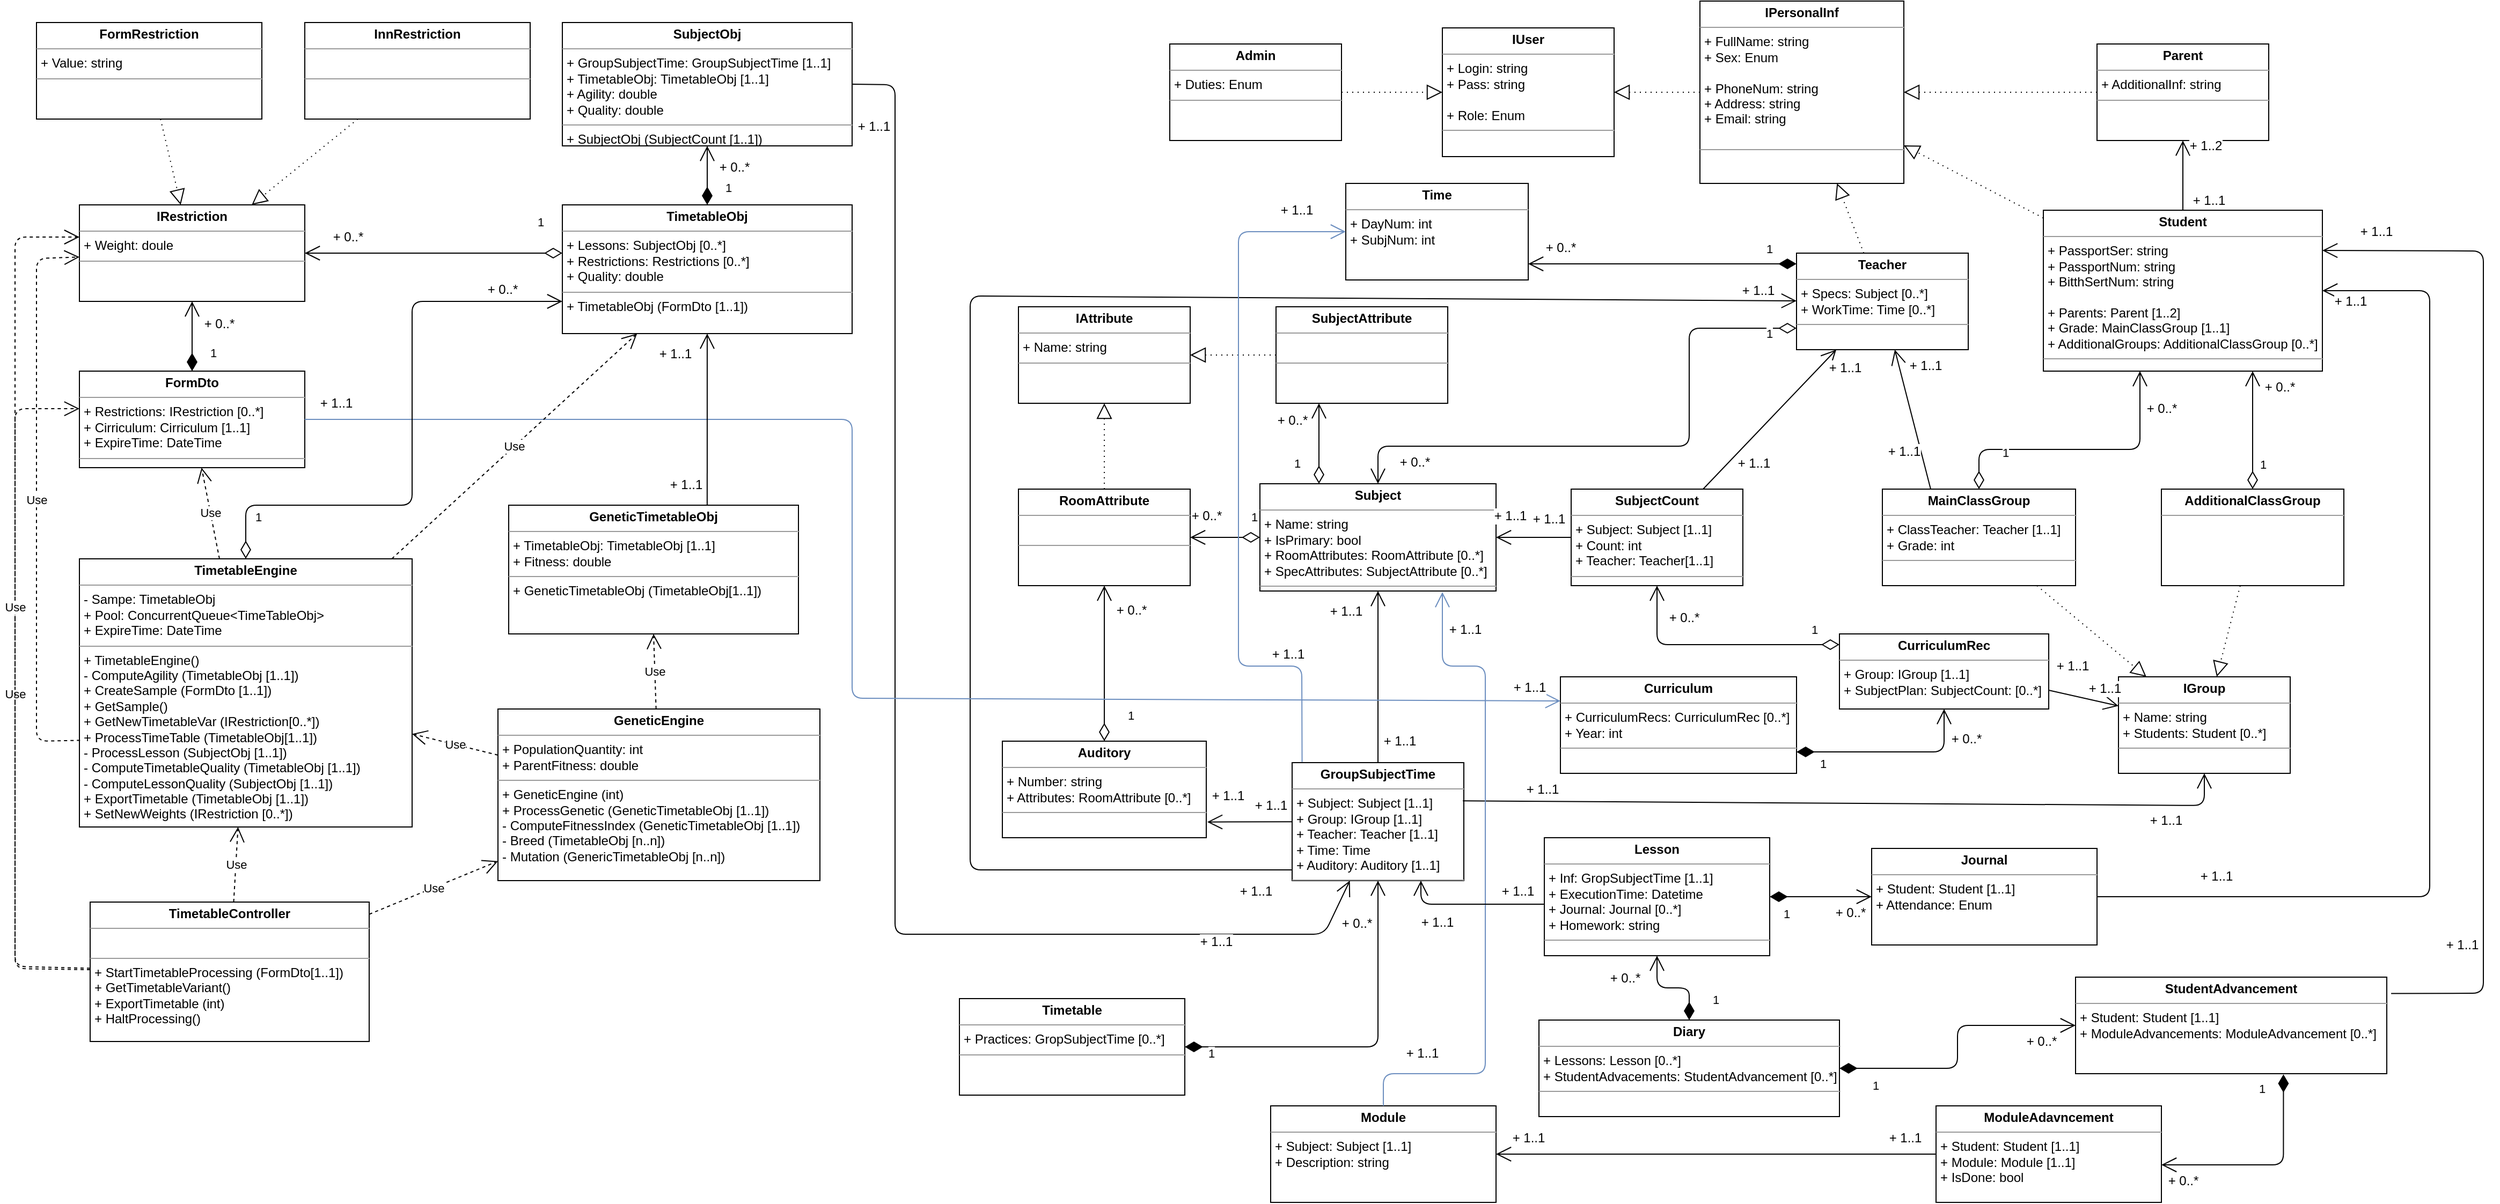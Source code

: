<mxfile version="10.5.1" type="github"><diagram id="0zuCWpDJvnq-y9dIS-jd" name="Page-1"><mxGraphModel dx="3688" dy="1125" grid="1" gridSize="10" guides="1" tooltips="1" connect="1" arrows="1" fold="1" page="1" pageScale="1" pageWidth="827" pageHeight="1169" math="0" shadow="0"><root><mxCell id="0"/><mxCell id="1" parent="0"/><mxCell id="WmdY63Mq_uGdGtdwuJeX-1" value="&lt;p style=&quot;margin: 0px ; margin-top: 4px ; text-align: center&quot;&gt;&lt;b&gt;Student&lt;/b&gt;&lt;/p&gt;&lt;hr size=&quot;1&quot;&gt;&lt;p style=&quot;margin: 0px ; margin-left: 4px&quot;&gt;&lt;span&gt;+ PassportSer: string&lt;/span&gt;&lt;br&gt;&lt;/p&gt;&lt;p style=&quot;margin: 0px ; margin-left: 4px&quot;&gt;+ PassportNum: string&lt;/p&gt;&lt;p style=&quot;margin: 0px ; margin-left: 4px&quot;&gt;+ BitthSertNum: string&lt;/p&gt;&lt;p style=&quot;margin: 0px ; margin-left: 4px&quot;&gt;&lt;br&gt;&lt;/p&gt;&lt;p style=&quot;margin: 0px ; margin-left: 4px&quot;&gt;+ Parents: Parent [1..2]&lt;/p&gt;&lt;p style=&quot;margin: 0px ; margin-left: 4px&quot;&gt;+ Grade: MainClassGroup [1..1]&lt;/p&gt;&lt;p style=&quot;margin: 0px ; margin-left: 4px&quot;&gt;+ AdditionalGroups: AdditionalClassGroup [0..*]&lt;/p&gt;&lt;hr size=&quot;1&quot;&gt;&lt;p style=&quot;margin: 0px ; margin-left: 4px&quot;&gt;&lt;br&gt;&lt;/p&gt;" style="verticalAlign=top;align=left;overflow=fill;fontSize=12;fontFamily=Helvetica;html=1;" parent="1" vertex="1"><mxGeometry x="250" y="215" width="260" height="150" as="geometry"/></mxCell><mxCell id="WmdY63Mq_uGdGtdwuJeX-2" value="&lt;p style=&quot;margin: 0px ; margin-top: 4px ; text-align: center&quot;&gt;&lt;b&gt;IPersonalInf&lt;/b&gt;&lt;/p&gt;&lt;hr size=&quot;1&quot;&gt;&lt;p style=&quot;margin: 0px ; margin-left: 4px&quot;&gt;+ FullName: string&lt;/p&gt;&lt;p style=&quot;margin: 0px ; margin-left: 4px&quot;&gt;+ Sex: Enum&lt;/p&gt;&lt;p style=&quot;margin: 0px ; margin-left: 4px&quot;&gt;&lt;br&gt;&lt;/p&gt;&lt;p style=&quot;margin: 0px ; margin-left: 4px&quot;&gt;+ PhoneNum: string&lt;/p&gt;&lt;p style=&quot;margin: 0px ; margin-left: 4px&quot;&gt;+ Address: string&lt;/p&gt;&lt;p style=&quot;margin: 0px ; margin-left: 4px&quot;&gt;+ Email: string&lt;/p&gt;&lt;p style=&quot;margin: 0px ; margin-left: 4px&quot;&gt;&lt;br&gt;&lt;/p&gt;&lt;hr size=&quot;1&quot;&gt;&lt;p style=&quot;margin: 0px ; margin-left: 4px&quot;&gt;&lt;br&gt;&lt;/p&gt;" style="verticalAlign=top;align=left;overflow=fill;fontSize=12;fontFamily=Helvetica;html=1;" parent="1" vertex="1"><mxGeometry x="-70" y="20" width="190" height="170" as="geometry"/></mxCell><mxCell id="WmdY63Mq_uGdGtdwuJeX-3" value="&lt;p style=&quot;margin: 0px ; margin-top: 4px ; text-align: center&quot;&gt;&lt;b&gt;Teacher&lt;/b&gt;&lt;/p&gt;&lt;hr size=&quot;1&quot;&gt;&lt;p style=&quot;margin: 0px ; margin-left: 4px&quot;&gt;+ Specs: Subject [0..*]&lt;/p&gt;&lt;p style=&quot;margin: 0px ; margin-left: 4px&quot;&gt;+ WorkTime: Time [0..*]&lt;/p&gt;&lt;hr size=&quot;1&quot;&gt;&lt;p style=&quot;margin: 0px ; margin-left: 4px&quot;&gt;&lt;br&gt;&lt;/p&gt;" style="verticalAlign=top;align=left;overflow=fill;fontSize=12;fontFamily=Helvetica;html=1;" parent="1" vertex="1"><mxGeometry x="20" y="255" width="160" height="90" as="geometry"/></mxCell><mxCell id="WmdY63Mq_uGdGtdwuJeX-4" value="&lt;p style=&quot;margin: 0px ; margin-top: 4px ; text-align: center&quot;&gt;&lt;b&gt;Parent&lt;/b&gt;&lt;/p&gt;&lt;hr size=&quot;1&quot;&gt;&lt;p style=&quot;margin: 0px ; margin-left: 4px&quot;&gt;+ AdditionalInf: string&lt;/p&gt;&lt;hr size=&quot;1&quot;&gt;&lt;p style=&quot;margin: 0px ; margin-left: 4px&quot;&gt;&lt;br&gt;&lt;/p&gt;" style="verticalAlign=top;align=left;overflow=fill;fontSize=12;fontFamily=Helvetica;html=1;" parent="1" vertex="1"><mxGeometry x="300" y="60" width="160" height="90" as="geometry"/></mxCell><mxCell id="WmdY63Mq_uGdGtdwuJeX-5" value="" style="endArrow=block;dashed=1;endFill=0;endSize=12;html=1;dashPattern=1 4;" parent="1" source="WmdY63Mq_uGdGtdwuJeX-3" target="WmdY63Mq_uGdGtdwuJeX-2" edge="1"><mxGeometry width="160" relative="1" as="geometry"><mxPoint x="-150" y="465" as="sourcePoint"/><mxPoint x="10" y="465" as="targetPoint"/></mxGeometry></mxCell><mxCell id="WmdY63Mq_uGdGtdwuJeX-6" value="" style="endArrow=block;dashed=1;endFill=0;endSize=12;html=1;dashPattern=1 4;" parent="1" source="WmdY63Mq_uGdGtdwuJeX-1" target="WmdY63Mq_uGdGtdwuJeX-2" edge="1"><mxGeometry width="160" relative="1" as="geometry"><mxPoint x="-150" y="465" as="sourcePoint"/><mxPoint x="10" y="465" as="targetPoint"/></mxGeometry></mxCell><mxCell id="WmdY63Mq_uGdGtdwuJeX-7" value="" style="endArrow=block;dashed=1;endFill=0;endSize=12;html=1;dashPattern=1 4;" parent="1" source="WmdY63Mq_uGdGtdwuJeX-4" target="WmdY63Mq_uGdGtdwuJeX-2" edge="1"><mxGeometry width="160" relative="1" as="geometry"><mxPoint x="-150" y="465" as="sourcePoint"/><mxPoint x="10" y="465" as="targetPoint"/></mxGeometry></mxCell><mxCell id="WmdY63Mq_uGdGtdwuJeX-8" style="edgeStyle=orthogonalEdgeStyle;rounded=0;orthogonalLoop=1;jettySize=auto;html=1;exitX=0.5;exitY=1;exitDx=0;exitDy=0;dashed=1;dashPattern=1 4;" parent="1" source="WmdY63Mq_uGdGtdwuJeX-3" target="WmdY63Mq_uGdGtdwuJeX-3" edge="1"><mxGeometry relative="1" as="geometry"/></mxCell><mxCell id="WmdY63Mq_uGdGtdwuJeX-9" value="" style="endArrow=open;endFill=1;endSize=12;html=1;" parent="1" source="WmdY63Mq_uGdGtdwuJeX-1" target="WmdY63Mq_uGdGtdwuJeX-4" edge="1"><mxGeometry width="160" relative="1" as="geometry"><mxPoint x="-140" y="485" as="sourcePoint"/><mxPoint x="20" y="485" as="targetPoint"/></mxGeometry></mxCell><mxCell id="WmdY63Mq_uGdGtdwuJeX-10" value="+ 1..2&lt;br&gt;" style="text;html=1;resizable=0;points=[];align=center;verticalAlign=middle;labelBackgroundColor=#ffffff;" parent="WmdY63Mq_uGdGtdwuJeX-9" vertex="1" connectable="0"><mxGeometry x="0.809" y="-4" relative="1" as="geometry"><mxPoint x="17" y="-1" as="offset"/></mxGeometry></mxCell><mxCell id="WmdY63Mq_uGdGtdwuJeX-11" value="+ 1..1&lt;br&gt;" style="text;html=1;resizable=0;points=[];align=center;verticalAlign=middle;labelBackgroundColor=#ffffff;" parent="WmdY63Mq_uGdGtdwuJeX-9" vertex="1" connectable="0"><mxGeometry x="-0.897" y="1" relative="1" as="geometry"><mxPoint x="25" y="-6" as="offset"/></mxGeometry></mxCell><mxCell id="WmdY63Mq_uGdGtdwuJeX-12" value="" style="endArrow=open;endFill=1;endSize=12;html=1;exitX=0.25;exitY=0;exitDx=0;exitDy=0;" parent="1" source="WmdY63Mq_uGdGtdwuJeX-16" target="WmdY63Mq_uGdGtdwuJeX-3" edge="1"><mxGeometry width="160" relative="1" as="geometry"><mxPoint x="150" y="508.5" as="sourcePoint"/><mxPoint x="153.313" y="291.5" as="targetPoint"/></mxGeometry></mxCell><mxCell id="WmdY63Mq_uGdGtdwuJeX-13" value="+ 1..1&lt;br&gt;" style="text;html=1;resizable=0;points=[];align=center;verticalAlign=middle;labelBackgroundColor=#ffffff;" parent="WmdY63Mq_uGdGtdwuJeX-12" vertex="1" connectable="0"><mxGeometry x="0.809" y="-4" relative="1" as="geometry"><mxPoint x="21.5" y="3" as="offset"/></mxGeometry></mxCell><mxCell id="WmdY63Mq_uGdGtdwuJeX-14" value="+ 1..1&lt;br&gt;" style="text;html=1;resizable=0;points=[];align=center;verticalAlign=middle;labelBackgroundColor=#ffffff;" parent="WmdY63Mq_uGdGtdwuJeX-12" vertex="1" connectable="0"><mxGeometry x="-0.748" y="1" relative="1" as="geometry"><mxPoint x="-20" y="-19" as="offset"/></mxGeometry></mxCell><mxCell id="WmdY63Mq_uGdGtdwuJeX-15" value="&lt;p style=&quot;margin: 0px ; margin-top: 4px ; text-align: center&quot;&gt;&lt;b&gt;Subject&lt;/b&gt;&lt;/p&gt;&lt;hr size=&quot;1&quot;&gt;&lt;p style=&quot;margin: 0px ; margin-left: 4px&quot;&gt;+ Name: string&lt;/p&gt;&lt;p style=&quot;margin: 0px ; margin-left: 4px&quot;&gt;+ IsPrimary: bool&lt;/p&gt;&lt;p style=&quot;margin: 0px ; margin-left: 4px&quot;&gt;+ RoomAttributes: RoomAttribute [0..*]&lt;/p&gt;&lt;p style=&quot;margin: 0px ; margin-left: 4px&quot;&gt;+ SpecAttributes: SubjectAttribute [0..*]&lt;/p&gt;&lt;hr size=&quot;1&quot;&gt;&lt;p style=&quot;margin: 0px ; margin-left: 4px&quot;&gt;&lt;br&gt;&lt;/p&gt;" style="verticalAlign=top;align=left;overflow=fill;fontSize=12;fontFamily=Helvetica;html=1;" parent="1" vertex="1"><mxGeometry x="-480" y="470" width="220" height="100" as="geometry"/></mxCell><mxCell id="WmdY63Mq_uGdGtdwuJeX-16" value="&lt;p style=&quot;margin: 0px ; margin-top: 4px ; text-align: center&quot;&gt;&lt;b&gt;MainClassGroup&lt;/b&gt;&lt;/p&gt;&lt;hr size=&quot;1&quot;&gt;&lt;p style=&quot;margin: 0px ; margin-left: 4px&quot;&gt;&lt;span&gt;+ ClassTeacher: Teacher [1..1]&lt;/span&gt;&lt;/p&gt;&lt;p style=&quot;margin: 0px ; margin-left: 4px&quot;&gt;&lt;span&gt;+ Grade: int&lt;/span&gt;&lt;/p&gt;&lt;hr size=&quot;1&quot;&gt;&lt;p style=&quot;margin: 0px ; margin-left: 4px&quot;&gt;&lt;br&gt;&lt;/p&gt;" style="verticalAlign=top;align=left;overflow=fill;fontSize=12;fontFamily=Helvetica;html=1;" parent="1" vertex="1"><mxGeometry x="100" y="475" width="180" height="90" as="geometry"/></mxCell><mxCell id="WmdY63Mq_uGdGtdwuJeX-17" value="&lt;p style=&quot;margin: 0px ; margin-top: 4px ; text-align: center&quot;&gt;&lt;b&gt;AdditionalClassGroup&lt;/b&gt;&lt;/p&gt;&lt;hr size=&quot;1&quot;&gt;&lt;p style=&quot;margin: 0px ; margin-left: 4px&quot;&gt;&lt;br&gt;&lt;/p&gt;&lt;p&gt;&lt;br&gt;&lt;/p&gt;" style="verticalAlign=top;align=left;overflow=fill;fontSize=12;fontFamily=Helvetica;html=1;" parent="1" vertex="1"><mxGeometry x="360" y="475" width="170" height="90" as="geometry"/></mxCell><mxCell id="WmdY63Mq_uGdGtdwuJeX-18" value="&lt;p style=&quot;margin: 0px ; margin-top: 4px ; text-align: center&quot;&gt;&lt;b&gt;Сurriculum&lt;/b&gt;&lt;br&gt;&lt;/p&gt;&lt;hr size=&quot;1&quot;&gt;&lt;p style=&quot;margin: 0px ; margin-left: 4px&quot;&gt;+ CurriculumRecs: CurriculumRec [0..*]&lt;/p&gt;&lt;p style=&quot;margin: 0px ; margin-left: 4px&quot;&gt;+ Year: int&lt;/p&gt;&lt;hr size=&quot;1&quot;&gt;&lt;p style=&quot;margin: 0px ; margin-left: 4px&quot;&gt;&lt;br&gt;&lt;/p&gt;" style="verticalAlign=top;align=left;overflow=fill;fontSize=12;fontFamily=Helvetica;html=1;" parent="1" vertex="1"><mxGeometry x="-200" y="650" width="220" height="90" as="geometry"/></mxCell><mxCell id="WmdY63Mq_uGdGtdwuJeX-19" value="1" style="endArrow=open;html=1;endSize=12;startArrow=diamondThin;startSize=14;startFill=0;edgeStyle=orthogonalEdgeStyle;align=left;verticalAlign=bottom;exitX=0.5;exitY=0;exitDx=0;exitDy=0;" parent="1" source="WmdY63Mq_uGdGtdwuJeX-16" target="WmdY63Mq_uGdGtdwuJeX-1" edge="1"><mxGeometry x="-0.561" y="-12" relative="1" as="geometry"><mxPoint x="205" y="439" as="sourcePoint"/><mxPoint x="355" y="439" as="targetPoint"/><Array as="points"><mxPoint x="190" y="438"/><mxPoint x="340" y="438"/></Array><mxPoint as="offset"/></mxGeometry></mxCell><mxCell id="WmdY63Mq_uGdGtdwuJeX-20" value="+ 0..*" style="text;html=1;resizable=0;points=[];align=center;verticalAlign=middle;labelBackgroundColor=#ffffff;" parent="WmdY63Mq_uGdGtdwuJeX-19" vertex="1" connectable="0"><mxGeometry x="0.753" y="-2" relative="1" as="geometry"><mxPoint x="18" y="3" as="offset"/></mxGeometry></mxCell><mxCell id="WmdY63Mq_uGdGtdwuJeX-21" value="&lt;p style=&quot;margin: 0px ; margin-top: 4px ; text-align: center&quot;&gt;&lt;b&gt;IUser&lt;/b&gt;&lt;/p&gt;&lt;hr size=&quot;1&quot;&gt;&lt;p style=&quot;margin: 0px ; margin-left: 4px&quot;&gt;+ Login: string&lt;/p&gt;&lt;p style=&quot;margin: 0px ; margin-left: 4px&quot;&gt;+ Pass: string&lt;/p&gt;&lt;p style=&quot;margin: 0px ; margin-left: 4px&quot;&gt;&lt;br&gt;&lt;/p&gt;&lt;p style=&quot;margin: 0px ; margin-left: 4px&quot;&gt;+ Role: Enum&lt;/p&gt;&lt;hr size=&quot;1&quot;&gt;&lt;p style=&quot;margin: 0px ; margin-left: 4px&quot;&gt;&lt;br&gt;&lt;/p&gt;" style="verticalAlign=top;align=left;overflow=fill;fontSize=12;fontFamily=Helvetica;html=1;" parent="1" vertex="1"><mxGeometry x="-310" y="45" width="160" height="120" as="geometry"/></mxCell><mxCell id="WmdY63Mq_uGdGtdwuJeX-25" value="" style="endArrow=block;dashed=1;endFill=0;endSize=12;html=1;dashPattern=1 4;entryX=1;entryY=0.5;entryDx=0;entryDy=0;" parent="1" source="WmdY63Mq_uGdGtdwuJeX-2" target="WmdY63Mq_uGdGtdwuJeX-21" edge="1"><mxGeometry width="160" relative="1" as="geometry"><mxPoint x="-50" y="245.303" as="sourcePoint"/><mxPoint x="-180" y="264.484" as="targetPoint"/></mxGeometry></mxCell><mxCell id="WmdY63Mq_uGdGtdwuJeX-26" value="&lt;p style=&quot;margin: 0px ; margin-top: 4px ; text-align: center&quot;&gt;&lt;b&gt;Admin&lt;/b&gt;&lt;/p&gt;&lt;hr size=&quot;1&quot;&gt;&lt;p style=&quot;margin: 0px ; margin-left: 4px&quot;&gt;+ Duties: Enum&lt;/p&gt;&lt;hr size=&quot;1&quot;&gt;&lt;p style=&quot;margin: 0px ; margin-left: 4px&quot;&gt;&lt;br&gt;&lt;/p&gt;" style="verticalAlign=top;align=left;overflow=fill;fontSize=12;fontFamily=Helvetica;html=1;" parent="1" vertex="1"><mxGeometry x="-564" y="60" width="160" height="90" as="geometry"/></mxCell><mxCell id="WmdY63Mq_uGdGtdwuJeX-27" value="" style="endArrow=block;dashed=1;endFill=0;endSize=12;html=1;dashPattern=1 4;" parent="1" source="WmdY63Mq_uGdGtdwuJeX-26" target="WmdY63Mq_uGdGtdwuJeX-21" edge="1"><mxGeometry width="160" relative="1" as="geometry"><mxPoint x="-160" y="209.5" as="sourcePoint"/><mxPoint x="-240" y="209.5" as="targetPoint"/></mxGeometry></mxCell><mxCell id="WmdY63Mq_uGdGtdwuJeX-31" value="1" style="endArrow=open;html=1;endSize=12;startArrow=diamondThin;startSize=14;startFill=0;edgeStyle=orthogonalEdgeStyle;align=left;verticalAlign=bottom;" parent="1" source="WmdY63Mq_uGdGtdwuJeX-17" target="WmdY63Mq_uGdGtdwuJeX-1" edge="1"><mxGeometry x="-0.745" y="-5" relative="1" as="geometry"><mxPoint x="-45.5" y="494" as="sourcePoint"/><mxPoint x="-45.5" y="345" as="targetPoint"/><Array as="points"><mxPoint x="380" y="555"/></Array><mxPoint as="offset"/></mxGeometry></mxCell><mxCell id="WmdY63Mq_uGdGtdwuJeX-32" value="+ 0..*" style="text;html=1;resizable=0;points=[];align=center;verticalAlign=middle;labelBackgroundColor=#ffffff;" parent="WmdY63Mq_uGdGtdwuJeX-31" vertex="1" connectable="0"><mxGeometry x="0.753" y="-2" relative="1" as="geometry"><mxPoint x="23" y="1" as="offset"/></mxGeometry></mxCell><mxCell id="WmdY63Mq_uGdGtdwuJeX-33" value="&lt;p style=&quot;margin: 0px ; margin-top: 4px ; text-align: center&quot;&gt;&lt;b&gt;Timetable&lt;/b&gt;&lt;/p&gt;&lt;hr size=&quot;1&quot;&gt;&lt;p style=&quot;margin: 0px ; margin-left: 4px&quot;&gt;+ Practices: GropSubjectTime [0..*]&lt;br&gt;&lt;/p&gt;&lt;hr size=&quot;1&quot;&gt;&lt;p style=&quot;margin: 0px ; margin-left: 4px&quot;&gt;&lt;br&gt;&lt;/p&gt;" style="verticalAlign=top;align=left;overflow=fill;fontSize=12;fontFamily=Helvetica;html=1;" parent="1" vertex="1"><mxGeometry x="-760" y="950" width="210" height="90" as="geometry"/></mxCell><mxCell id="RqJvWQGLbbtj9Ta3Gk3w-59" value="&lt;p style=&quot;margin: 0px ; margin-top: 4px ; text-align: center&quot;&gt;&lt;b&gt;IRestriction&lt;/b&gt;&lt;/p&gt;&lt;hr size=&quot;1&quot;&gt;&lt;p style=&quot;margin: 0px ; margin-left: 4px&quot;&gt;+ Weight: doule&lt;/p&gt;&lt;hr size=&quot;1&quot;&gt;&lt;p style=&quot;margin: 0px ; margin-left: 4px&quot;&gt;&lt;br&gt;&lt;/p&gt;" style="verticalAlign=top;align=left;overflow=fill;fontSize=12;fontFamily=Helvetica;html=1;" parent="1" vertex="1"><mxGeometry x="-1580" y="210" width="210" height="90" as="geometry"/></mxCell><mxCell id="RqJvWQGLbbtj9Ta3Gk3w-63" value="&lt;p style=&quot;margin: 0px ; margin-top: 4px ; text-align: center&quot;&gt;&lt;b&gt;InnRestriction&lt;/b&gt;&lt;/p&gt;&lt;hr size=&quot;1&quot;&gt;&lt;p style=&quot;margin: 0px ; margin-left: 4px&quot;&gt;&lt;br&gt;&lt;/p&gt;&lt;hr size=&quot;1&quot;&gt;&lt;p style=&quot;margin: 0px ; margin-left: 4px&quot;&gt;&lt;br&gt;&lt;/p&gt;" style="verticalAlign=top;align=left;overflow=fill;fontSize=12;fontFamily=Helvetica;html=1;" parent="1" vertex="1"><mxGeometry x="-1370" y="40" width="210" height="90" as="geometry"/></mxCell><mxCell id="RqJvWQGLbbtj9Ta3Gk3w-77" value="&lt;p style=&quot;margin: 0px ; margin-top: 4px ; text-align: center&quot;&gt;&lt;b&gt;SubjectObj&lt;/b&gt;&lt;/p&gt;&lt;hr size=&quot;1&quot;&gt;&lt;p style=&quot;margin: 0px ; margin-left: 4px&quot;&gt;+ GroupSubjectTime: GroupSubjectTime [1..1]&lt;/p&gt;&lt;p style=&quot;margin: 0px ; margin-left: 4px&quot;&gt;+ TimetableObj: TimetableObj [1..1]&lt;/p&gt;&lt;p style=&quot;margin: 0px ; margin-left: 4px&quot;&gt;+ Agility: double&lt;/p&gt;&lt;p style=&quot;margin: 0px ; margin-left: 4px&quot;&gt;+ Quality: double&lt;/p&gt;&lt;hr size=&quot;1&quot;&gt;&lt;p style=&quot;margin: 0px ; margin-left: 4px&quot;&gt;+ SubjectObj (SubjectCount [1..1])&lt;/p&gt;" style="verticalAlign=top;align=left;overflow=fill;fontSize=12;fontFamily=Helvetica;html=1;" parent="1" vertex="1"><mxGeometry x="-1130" y="40" width="270" height="115" as="geometry"/></mxCell><mxCell id="RqJvWQGLbbtj9Ta3Gk3w-80" value="&lt;p style=&quot;margin: 0px ; margin-top: 4px ; text-align: center&quot;&gt;&lt;b&gt;TimetableObj&lt;/b&gt;&lt;/p&gt;&lt;hr size=&quot;1&quot;&gt;&lt;p style=&quot;margin: 0px ; margin-left: 4px&quot;&gt;+ Lessons: SubjectObj [0..*]&lt;/p&gt;&lt;p style=&quot;margin: 0px ; margin-left: 4px&quot;&gt;+ Restrictions: Restrictions [0..*]&lt;/p&gt;&lt;p style=&quot;margin: 0px ; margin-left: 4px&quot;&gt;+ Quality: double&lt;/p&gt;&lt;hr size=&quot;1&quot;&gt;&lt;p style=&quot;margin: 0px ; margin-left: 4px&quot;&gt;+ TimetableObj (FormDto [1..1])&lt;/p&gt;" style="verticalAlign=top;align=left;overflow=fill;fontSize=12;fontFamily=Helvetica;html=1;" parent="1" vertex="1"><mxGeometry x="-1130" y="210" width="270" height="120" as="geometry"/></mxCell><mxCell id="h3qxIDtnMSEiweo4_Dxl-4" value="&lt;p style=&quot;margin: 0px ; margin-top: 4px ; text-align: center&quot;&gt;&lt;b&gt;GeneticTimetableObj&lt;/b&gt;&lt;/p&gt;&lt;hr size=&quot;1&quot;&gt;&lt;p style=&quot;margin: 0px ; margin-left: 4px&quot;&gt;+ TimetableObj: TimetableObj [1..1]&lt;br&gt;&lt;/p&gt;&lt;p style=&quot;margin: 0px ; margin-left: 4px&quot;&gt;+ Fitness: double&lt;/p&gt;&lt;hr size=&quot;1&quot;&gt;&lt;p style=&quot;margin: 0px ; margin-left: 4px&quot;&gt;+ GeneticTimetableObj (TimetableObj[1..1])&lt;/p&gt;" style="verticalAlign=top;align=left;overflow=fill;fontSize=12;fontFamily=Helvetica;html=1;" parent="1" vertex="1"><mxGeometry x="-1180" y="490" width="270" height="120" as="geometry"/></mxCell><mxCell id="RqJvWQGLbbtj9Ta3Gk3w-61" value="&lt;p style=&quot;margin: 0px ; margin-top: 4px ; text-align: center&quot;&gt;&lt;b&gt;FormRestriction&lt;/b&gt;&lt;/p&gt;&lt;hr size=&quot;1&quot;&gt;&lt;p style=&quot;margin: 0px ; margin-left: 4px&quot;&gt;+ Value: string&lt;/p&gt;&lt;hr size=&quot;1&quot;&gt;&lt;p style=&quot;margin: 0px ; margin-left: 4px&quot;&gt;&lt;br&gt;&lt;/p&gt;" style="verticalAlign=top;align=left;overflow=fill;fontSize=12;fontFamily=Helvetica;html=1;" parent="1" vertex="1"><mxGeometry x="-1620" y="40" width="210" height="90" as="geometry"/></mxCell><mxCell id="RqJvWQGLbbtj9Ta3Gk3w-67" value="&lt;p style=&quot;margin: 0px ; margin-top: 4px ; text-align: center&quot;&gt;&lt;b&gt;FormDto&lt;/b&gt;&lt;/p&gt;&lt;hr size=&quot;1&quot;&gt;&lt;p style=&quot;margin: 0px ; margin-left: 4px&quot;&gt;+ Restrictions: IRestriction [0..*]&lt;/p&gt;&lt;p style=&quot;margin: 0px ; margin-left: 4px&quot;&gt;+ Cirriculum: Cirriculum [1..1]&lt;/p&gt;&lt;p style=&quot;margin: 0px ; margin-left: 4px&quot;&gt;+ ExpireTime: DateTime&lt;/p&gt;&lt;hr size=&quot;1&quot;&gt;&lt;p style=&quot;margin: 0px ; margin-left: 4px&quot;&gt;&lt;br&gt;&lt;/p&gt;" style="verticalAlign=top;align=left;overflow=fill;fontSize=12;fontFamily=Helvetica;html=1;" parent="1" vertex="1"><mxGeometry x="-1580" y="365" width="210" height="90" as="geometry"/></mxCell><mxCell id="RqJvWQGLbbtj9Ta3Gk3w-75" value="&lt;p style=&quot;margin: 0px ; margin-top: 4px ; text-align: center&quot;&gt;&lt;b&gt;TimetableEngine&lt;/b&gt;&lt;/p&gt;&lt;hr size=&quot;1&quot;&gt;&lt;p style=&quot;margin: 0px ; margin-left: 4px&quot;&gt;&lt;span&gt;- Sampe: TimetableObj&lt;/span&gt;&lt;/p&gt;&lt;p style=&quot;margin: 0px ; margin-left: 4px&quot;&gt;+ Pool: ConcurrentQueue&amp;lt;TimeTableObj&amp;gt;&lt;/p&gt;&lt;p style=&quot;margin: 0px ; margin-left: 4px&quot;&gt;+ ExpireTime: DateTime&lt;/p&gt;&lt;hr size=&quot;1&quot;&gt;&lt;p style=&quot;margin: 0px ; margin-left: 4px&quot;&gt;+ TimetableEngine()&lt;/p&gt;&lt;p style=&quot;margin: 0px ; margin-left: 4px&quot;&gt;- ComputeAgility (TimetableObj [1..1])&lt;/p&gt;&lt;p style=&quot;margin: 0px ; margin-left: 4px&quot;&gt;+ CreateSample (FormDto [1..1])&lt;/p&gt;&lt;p style=&quot;margin: 0px ; margin-left: 4px&quot;&gt;+ GetSample()&lt;/p&gt;&lt;p style=&quot;margin: 0px ; margin-left: 4px&quot;&gt;+ GetNewTimetableVar (IRestriction[0..*])&lt;/p&gt;&lt;p style=&quot;margin: 0px ; margin-left: 4px&quot;&gt;+ ProcessTimeTable (TimetableObj[1..1])&lt;/p&gt;&lt;p style=&quot;margin: 0px ; margin-left: 4px&quot;&gt;- ProcessLesson (SubjectObj [1..1])&lt;/p&gt;&lt;p style=&quot;margin: 0px ; margin-left: 4px&quot;&gt;- ComputeTimetableQuality (TimetableObj [1..1])&lt;/p&gt;&lt;p style=&quot;margin: 0px ; margin-left: 4px&quot;&gt;- ComputeLessonQuality (SubjectObj [1..1])&lt;/p&gt;&lt;p style=&quot;margin: 0px ; margin-left: 4px&quot;&gt;+ ExportTimetable (TimetableObj [1..1])&lt;/p&gt;&lt;p style=&quot;margin: 0px ; margin-left: 4px&quot;&gt;+ SetNewWeights (IRestriction [0..*])&lt;/p&gt;&lt;p style=&quot;margin: 0px ; margin-left: 4px&quot;&gt;&lt;br&gt;&lt;/p&gt;" style="verticalAlign=top;align=left;overflow=fill;fontSize=12;fontFamily=Helvetica;html=1;" parent="1" vertex="1"><mxGeometry x="-1580" y="540" width="310" height="250" as="geometry"/></mxCell><mxCell id="WmdY63Mq_uGdGtdwuJeX-34" value="&lt;p style=&quot;margin: 0px ; margin-top: 4px ; text-align: center&quot;&gt;&lt;b&gt;IGroup&lt;/b&gt;&lt;br&gt;&lt;/p&gt;&lt;hr size=&quot;1&quot;&gt;&lt;p style=&quot;margin: 0px ; margin-left: 4px&quot;&gt;+ Name: string&lt;br&gt;&lt;/p&gt;&lt;p style=&quot;margin: 0px ; margin-left: 4px&quot;&gt;+ Students: Student [0..*]&lt;/p&gt;&lt;hr size=&quot;1&quot;&gt;&lt;p style=&quot;margin: 0px ; margin-left: 4px&quot;&gt;&lt;br&gt;&lt;/p&gt;" style="verticalAlign=top;align=left;overflow=fill;fontSize=12;fontFamily=Helvetica;html=1;" parent="1" vertex="1"><mxGeometry x="320" y="650" width="160" height="90" as="geometry"/></mxCell><mxCell id="WmdY63Mq_uGdGtdwuJeX-35" value="" style="endArrow=block;dashed=1;endFill=0;endSize=12;html=1;dashPattern=1 4;" parent="1" source="WmdY63Mq_uGdGtdwuJeX-17" target="WmdY63Mq_uGdGtdwuJeX-34" edge="1"><mxGeometry width="160" relative="1" as="geometry"><mxPoint x="-3.333" y="700" as="sourcePoint"/><mxPoint x="-30" y="610" as="targetPoint"/></mxGeometry></mxCell><mxCell id="WmdY63Mq_uGdGtdwuJeX-36" value="" style="endArrow=block;dashed=1;endFill=0;endSize=12;html=1;dashPattern=1 4;" parent="1" source="WmdY63Mq_uGdGtdwuJeX-16" target="WmdY63Mq_uGdGtdwuJeX-34" edge="1"><mxGeometry width="160" relative="1" as="geometry"><mxPoint x="371.667" y="655" as="sourcePoint"/><mxPoint x="345" y="565" as="targetPoint"/></mxGeometry></mxCell><mxCell id="WmdY63Mq_uGdGtdwuJeX-37" value="&lt;p style=&quot;margin: 0px ; margin-top: 4px ; text-align: center&quot;&gt;&lt;b&gt;SubjectCount&lt;/b&gt;&lt;/p&gt;&lt;hr size=&quot;1&quot;&gt;&lt;p style=&quot;margin: 0px ; margin-left: 4px&quot;&gt;+ Subject: Subject [1..1]&lt;br&gt;&lt;/p&gt;&lt;p style=&quot;margin: 0px ; margin-left: 4px&quot;&gt;+ Count: int&lt;/p&gt;&lt;p style=&quot;margin: 0px ; margin-left: 4px&quot;&gt;+ Teacher: Teacher[1..1]&lt;/p&gt;&lt;hr size=&quot;1&quot;&gt;&lt;p style=&quot;margin: 0px ; margin-left: 4px&quot;&gt;&lt;br&gt;&lt;/p&gt;" style="verticalAlign=top;align=left;overflow=fill;fontSize=12;fontFamily=Helvetica;html=1;" parent="1" vertex="1"><mxGeometry x="-190" y="475" width="160" height="90" as="geometry"/></mxCell><mxCell id="WmdY63Mq_uGdGtdwuJeX-38" value="1" style="endArrow=open;html=1;endSize=12;startArrow=diamondThin;startSize=14;startFill=0;edgeStyle=orthogonalEdgeStyle;align=left;verticalAlign=bottom;" parent="1" source="h3qxIDtnMSEiweo4_Dxl-16" target="WmdY63Mq_uGdGtdwuJeX-37" edge="1"><mxGeometry x="-0.745" y="-5" relative="1" as="geometry"><mxPoint x="10" y="663.5" as="sourcePoint"/><mxPoint x="45" y="514.5" as="targetPoint"/><Array as="points"><mxPoint x="-110" y="620"/></Array><mxPoint as="offset"/></mxGeometry></mxCell><mxCell id="WmdY63Mq_uGdGtdwuJeX-39" value="+ 0..*" style="text;html=1;resizable=0;points=[];align=center;verticalAlign=middle;labelBackgroundColor=#ffffff;" parent="WmdY63Mq_uGdGtdwuJeX-38" vertex="1" connectable="0"><mxGeometry x="0.753" y="-2" relative="1" as="geometry"><mxPoint x="23" y="2" as="offset"/></mxGeometry></mxCell><mxCell id="WmdY63Mq_uGdGtdwuJeX-40" value="" style="endArrow=open;endFill=1;endSize=12;html=1;" parent="1" source="WmdY63Mq_uGdGtdwuJeX-37" target="WmdY63Mq_uGdGtdwuJeX-15" edge="1"><mxGeometry width="160" relative="1" as="geometry"><mxPoint x="-256.071" y="522.5" as="sourcePoint"/><mxPoint x="-260" y="357.5" as="targetPoint"/></mxGeometry></mxCell><mxCell id="WmdY63Mq_uGdGtdwuJeX-41" value="+ 1..1&lt;br&gt;" style="text;html=1;resizable=0;points=[];align=center;verticalAlign=middle;labelBackgroundColor=#ffffff;" parent="WmdY63Mq_uGdGtdwuJeX-40" vertex="1" connectable="0"><mxGeometry x="0.809" y="-4" relative="1" as="geometry"><mxPoint x="6" y="-16" as="offset"/></mxGeometry></mxCell><mxCell id="WmdY63Mq_uGdGtdwuJeX-42" value="+ 1..1&lt;br&gt;" style="text;html=1;resizable=0;points=[];align=center;verticalAlign=middle;labelBackgroundColor=#ffffff;" parent="WmdY63Mq_uGdGtdwuJeX-40" vertex="1" connectable="0"><mxGeometry x="-0.748" y="1" relative="1" as="geometry"><mxPoint x="-12" y="-18" as="offset"/></mxGeometry></mxCell><mxCell id="WmdY63Mq_uGdGtdwuJeX-43" value="" style="endArrow=open;endFill=1;endSize=12;html=1;exitX=1;exitY=0.75;exitDx=0;exitDy=0;" parent="1" source="h3qxIDtnMSEiweo4_Dxl-16" target="WmdY63Mq_uGdGtdwuJeX-34" edge="1"><mxGeometry width="160" relative="1" as="geometry"><mxPoint x="411.929" y="765" as="sourcePoint"/><mxPoint x="408" y="600" as="targetPoint"/></mxGeometry></mxCell><mxCell id="WmdY63Mq_uGdGtdwuJeX-44" value="+ 1..1&lt;br&gt;" style="text;html=1;resizable=0;points=[];align=center;verticalAlign=middle;labelBackgroundColor=#ffffff;" parent="WmdY63Mq_uGdGtdwuJeX-43" vertex="1" connectable="0"><mxGeometry x="0.809" y="-4" relative="1" as="geometry"><mxPoint x="-6" y="-19" as="offset"/></mxGeometry></mxCell><mxCell id="WmdY63Mq_uGdGtdwuJeX-45" value="+ 1..1&lt;br&gt;" style="text;html=1;resizable=0;points=[];align=center;verticalAlign=middle;labelBackgroundColor=#ffffff;" parent="WmdY63Mq_uGdGtdwuJeX-43" vertex="1" connectable="0"><mxGeometry x="-0.748" y="1" relative="1" as="geometry"><mxPoint x="13" y="-24" as="offset"/></mxGeometry></mxCell><mxCell id="WmdY63Mq_uGdGtdwuJeX-46" value="" style="endArrow=open;endFill=1;endSize=12;html=1;" parent="1" source="WmdY63Mq_uGdGtdwuJeX-37" target="WmdY63Mq_uGdGtdwuJeX-3" edge="1"><mxGeometry width="160" relative="1" as="geometry"><mxPoint x="133.929" y="540" as="sourcePoint"/><mxPoint x="130" y="375" as="targetPoint"/></mxGeometry></mxCell><mxCell id="WmdY63Mq_uGdGtdwuJeX-47" value="+ 1..1&lt;br&gt;" style="text;html=1;resizable=0;points=[];align=center;verticalAlign=middle;labelBackgroundColor=#ffffff;" parent="WmdY63Mq_uGdGtdwuJeX-46" vertex="1" connectable="0"><mxGeometry x="0.809" y="-4" relative="1" as="geometry"><mxPoint x="17" y="1.5" as="offset"/></mxGeometry></mxCell><mxCell id="WmdY63Mq_uGdGtdwuJeX-48" value="+ 1..1&lt;br&gt;" style="text;html=1;resizable=0;points=[];align=center;verticalAlign=middle;labelBackgroundColor=#ffffff;" parent="WmdY63Mq_uGdGtdwuJeX-46" vertex="1" connectable="0"><mxGeometry x="-0.748" y="1" relative="1" as="geometry"><mxPoint x="32" y="-7.5" as="offset"/></mxGeometry></mxCell><mxCell id="WmdY63Mq_uGdGtdwuJeX-55" value="&lt;p style=&quot;margin: 0px ; margin-top: 4px ; text-align: center&quot;&gt;&lt;b&gt;GroupSubjectTime&lt;/b&gt;&lt;/p&gt;&lt;hr size=&quot;1&quot;&gt;&lt;p style=&quot;margin: 0px ; margin-left: 4px&quot;&gt;+ Subject: Subject [1..1]&lt;br&gt;&lt;/p&gt;&lt;p style=&quot;margin: 0px ; margin-left: 4px&quot;&gt;+ Group: IGroup [1..1]&lt;/p&gt;&lt;p style=&quot;margin: 0px ; margin-left: 4px&quot;&gt;+ Teacher: Teacher [1..1]&lt;/p&gt;&lt;p style=&quot;margin: 0px ; margin-left: 4px&quot;&gt;+ Time: Time&lt;/p&gt;&lt;p style=&quot;margin: 0px ; margin-left: 4px&quot;&gt;+ Auditory: Auditory [1..1]&lt;/p&gt;&lt;hr size=&quot;1&quot;&gt;&lt;p style=&quot;margin: 0px ; margin-left: 4px&quot;&gt;&lt;br&gt;&lt;/p&gt;" style="verticalAlign=top;align=left;overflow=fill;fontSize=12;fontFamily=Helvetica;html=1;" parent="1" vertex="1"><mxGeometry x="-450" y="730" width="160" height="110" as="geometry"/></mxCell><mxCell id="WmdY63Mq_uGdGtdwuJeX-56" value="" style="endArrow=open;endFill=1;endSize=12;html=1;entryX=0.5;entryY=1;entryDx=0;entryDy=0;" parent="1" source="WmdY63Mq_uGdGtdwuJeX-55" target="WmdY63Mq_uGdGtdwuJeX-15" edge="1"><mxGeometry width="160" relative="1" as="geometry"><mxPoint x="-260" y="650" as="sourcePoint"/><mxPoint x="-360" y="650" as="targetPoint"/></mxGeometry></mxCell><mxCell id="WmdY63Mq_uGdGtdwuJeX-57" value="+ 1..1&lt;br&gt;" style="text;html=1;resizable=0;points=[];align=center;verticalAlign=middle;labelBackgroundColor=#ffffff;" parent="WmdY63Mq_uGdGtdwuJeX-56" vertex="1" connectable="0"><mxGeometry x="0.809" y="-4" relative="1" as="geometry"><mxPoint x="-34" y="3" as="offset"/></mxGeometry></mxCell><mxCell id="WmdY63Mq_uGdGtdwuJeX-58" value="+ 1..1&lt;br&gt;" style="text;html=1;resizable=0;points=[];align=center;verticalAlign=middle;labelBackgroundColor=#ffffff;" parent="WmdY63Mq_uGdGtdwuJeX-56" vertex="1" connectable="0"><mxGeometry x="-0.748" y="1" relative="1" as="geometry"><mxPoint x="21" as="offset"/></mxGeometry></mxCell><mxCell id="WmdY63Mq_uGdGtdwuJeX-62" value="1" style="endArrow=open;html=1;endSize=12;startArrow=diamondThin;startSize=14;startFill=1;edgeStyle=orthogonalEdgeStyle;align=left;verticalAlign=bottom;" parent="1" source="WmdY63Mq_uGdGtdwuJeX-33" target="WmdY63Mq_uGdGtdwuJeX-55" edge="1"><mxGeometry x="-0.881" y="-15" relative="1" as="geometry"><mxPoint x="-670" y="900" as="sourcePoint"/><mxPoint x="-510" y="900" as="targetPoint"/><mxPoint as="offset"/><Array as="points"><mxPoint x="-370" y="995"/></Array></mxGeometry></mxCell><mxCell id="WmdY63Mq_uGdGtdwuJeX-63" value="+ 0..*" style="text;html=1;resizable=0;points=[];align=center;verticalAlign=middle;labelBackgroundColor=#ffffff;" parent="WmdY63Mq_uGdGtdwuJeX-62" vertex="1" connectable="0"><mxGeometry x="0.858" y="-1" relative="1" as="geometry"><mxPoint x="-21" y="16" as="offset"/></mxGeometry></mxCell><mxCell id="WmdY63Mq_uGdGtdwuJeX-64" value="" style="endArrow=open;endFill=1;endSize=12;html=1;exitX=0.994;exitY=0.324;exitDx=0;exitDy=0;exitPerimeter=0;" parent="1" source="WmdY63Mq_uGdGtdwuJeX-55" target="WmdY63Mq_uGdGtdwuJeX-34" edge="1"><mxGeometry width="160" relative="1" as="geometry"><mxPoint x="-270" y="839.754" as="sourcePoint"/><mxPoint x="240" y="771.246" as="targetPoint"/><Array as="points"><mxPoint x="400" y="770"/></Array></mxGeometry></mxCell><mxCell id="WmdY63Mq_uGdGtdwuJeX-65" value="+ 1..1&lt;br&gt;" style="text;html=1;resizable=0;points=[];align=center;verticalAlign=middle;labelBackgroundColor=#ffffff;" parent="WmdY63Mq_uGdGtdwuJeX-64" vertex="1" connectable="0"><mxGeometry x="0.809" y="-4" relative="1" as="geometry"><mxPoint x="3" y="10" as="offset"/></mxGeometry></mxCell><mxCell id="WmdY63Mq_uGdGtdwuJeX-66" value="+ 1..1&lt;br&gt;" style="text;html=1;resizable=0;points=[];align=center;verticalAlign=middle;labelBackgroundColor=#ffffff;" parent="WmdY63Mq_uGdGtdwuJeX-64" vertex="1" connectable="0"><mxGeometry x="-0.748" y="1" relative="1" as="geometry"><mxPoint x="-17" y="-10" as="offset"/></mxGeometry></mxCell><mxCell id="WmdY63Mq_uGdGtdwuJeX-68" value="1" style="endArrow=open;html=1;endSize=12;startArrow=diamondThin;startSize=14;startFill=0;edgeStyle=orthogonalEdgeStyle;align=left;verticalAlign=bottom;" parent="1" source="WmdY63Mq_uGdGtdwuJeX-3" target="WmdY63Mq_uGdGtdwuJeX-15" edge="1"><mxGeometry x="-0.574" y="70" relative="1" as="geometry"><mxPoint x="-140" y="425" as="sourcePoint"/><mxPoint x="-140" y="340" as="targetPoint"/><Array as="points"><mxPoint x="-80" y="325"/><mxPoint x="-80" y="435"/><mxPoint x="-370" y="435"/></Array><mxPoint as="offset"/></mxGeometry></mxCell><mxCell id="WmdY63Mq_uGdGtdwuJeX-69" value="+ 0..*" style="text;html=1;resizable=0;points=[];align=center;verticalAlign=middle;labelBackgroundColor=#ffffff;" parent="WmdY63Mq_uGdGtdwuJeX-68" vertex="1" connectable="0"><mxGeometry x="0.753" y="-2" relative="1" as="geometry"><mxPoint x="3" y="17" as="offset"/></mxGeometry></mxCell><mxCell id="WmdY63Mq_uGdGtdwuJeX-77" value="&lt;p style=&quot;margin: 0px ; margin-top: 4px ; text-align: center&quot;&gt;&lt;b&gt;Time&lt;/b&gt;&lt;/p&gt;&lt;hr size=&quot;1&quot;&gt;&lt;p style=&quot;margin: 0px ; margin-left: 4px&quot;&gt;+ DayNum: int&lt;/p&gt;&lt;p style=&quot;margin: 0px ; margin-left: 4px&quot;&gt;+ SubjNum: int&lt;/p&gt;&lt;p&gt;&lt;br&gt;&lt;/p&gt;" style="verticalAlign=top;align=left;overflow=fill;fontSize=12;fontFamily=Helvetica;html=1;" parent="1" vertex="1"><mxGeometry x="-400" y="190" width="170" height="90" as="geometry"/></mxCell><mxCell id="WmdY63Mq_uGdGtdwuJeX-78" value="1" style="endArrow=open;html=1;endSize=12;startArrow=diamondThin;startSize=14;startFill=1;edgeStyle=orthogonalEdgeStyle;align=left;verticalAlign=bottom;" parent="1" source="WmdY63Mq_uGdGtdwuJeX-3" target="WmdY63Mq_uGdGtdwuJeX-77" edge="1"><mxGeometry x="-0.52" y="-30" relative="1" as="geometry"><mxPoint x="-180" y="325" as="sourcePoint"/><mxPoint x="-90" y="325" as="targetPoint"/><mxPoint x="30" y="25" as="offset"/><Array as="points"><mxPoint x="-40" y="265"/><mxPoint x="-40" y="265"/></Array></mxGeometry></mxCell><mxCell id="WmdY63Mq_uGdGtdwuJeX-79" value="+ 0..*" style="text;html=1;resizable=0;points=[];align=center;verticalAlign=middle;labelBackgroundColor=#ffffff;" parent="WmdY63Mq_uGdGtdwuJeX-78" vertex="1" connectable="0"><mxGeometry x="0.858" y="-1" relative="1" as="geometry"><mxPoint x="12" y="-14" as="offset"/></mxGeometry></mxCell><mxCell id="WmdY63Mq_uGdGtdwuJeX-80" value="" style="endArrow=open;endFill=1;endSize=12;html=1;exitX=0;exitY=0.909;exitDx=0;exitDy=0;exitPerimeter=0;" parent="1" source="WmdY63Mq_uGdGtdwuJeX-55" target="WmdY63Mq_uGdGtdwuJeX-3" edge="1"><mxGeometry width="160" relative="1" as="geometry"><mxPoint x="-530" y="812.5" as="sourcePoint"/><mxPoint x="-530" y="647.5" as="targetPoint"/><Array as="points"><mxPoint x="-750" y="830"/><mxPoint x="-750" y="295"/></Array></mxGeometry></mxCell><mxCell id="WmdY63Mq_uGdGtdwuJeX-81" value="+ 1..1&lt;br&gt;" style="text;html=1;resizable=0;points=[];align=center;verticalAlign=middle;labelBackgroundColor=#ffffff;" parent="WmdY63Mq_uGdGtdwuJeX-80" vertex="1" connectable="0"><mxGeometry x="0.809" y="-4" relative="1" as="geometry"><mxPoint x="117" y="-12.5" as="offset"/></mxGeometry></mxCell><mxCell id="WmdY63Mq_uGdGtdwuJeX-82" value="+ 1..1&lt;br&gt;" style="text;html=1;resizable=0;points=[];align=center;verticalAlign=middle;labelBackgroundColor=#ffffff;" parent="WmdY63Mq_uGdGtdwuJeX-80" vertex="1" connectable="0"><mxGeometry x="-0.748" y="1" relative="1" as="geometry"><mxPoint x="168" y="19" as="offset"/></mxGeometry></mxCell><mxCell id="RqJvWQGLbbtj9Ta3Gk3w-1" value="&lt;p style=&quot;margin: 0px ; margin-top: 4px ; text-align: center&quot;&gt;&lt;b&gt;RoomAttribute&lt;/b&gt;&lt;/p&gt;&lt;hr size=&quot;1&quot;&gt;&lt;p style=&quot;margin: 0px ; margin-left: 4px&quot;&gt;&lt;br&gt;&lt;/p&gt;&lt;hr size=&quot;1&quot;&gt;&lt;p style=&quot;margin: 0px ; margin-left: 4px&quot;&gt;&lt;br&gt;&lt;/p&gt;" style="verticalAlign=top;align=left;overflow=fill;fontSize=12;fontFamily=Helvetica;html=1;" parent="1" vertex="1"><mxGeometry x="-705" y="475" width="160" height="90" as="geometry"/></mxCell><mxCell id="RqJvWQGLbbtj9Ta3Gk3w-50" value="&lt;p style=&quot;margin: 0px ; margin-top: 4px ; text-align: center&quot;&gt;&lt;b&gt;IAttribute&lt;/b&gt;&lt;/p&gt;&lt;hr size=&quot;1&quot;&gt;&lt;p style=&quot;margin: 0px ; margin-left: 4px&quot;&gt;+ Name: string&lt;/p&gt;&lt;hr size=&quot;1&quot;&gt;&lt;p style=&quot;margin: 0px ; margin-left: 4px&quot;&gt;&lt;br&gt;&lt;/p&gt;" style="verticalAlign=top;align=left;overflow=fill;fontSize=12;fontFamily=Helvetica;html=1;" parent="1" vertex="1"><mxGeometry x="-705" y="305" width="160" height="90" as="geometry"/></mxCell><mxCell id="RqJvWQGLbbtj9Ta3Gk3w-52" value="&lt;p style=&quot;margin: 0px ; margin-top: 4px ; text-align: center&quot;&gt;&lt;b&gt;SubjectAttribute&lt;/b&gt;&lt;/p&gt;&lt;hr size=&quot;1&quot;&gt;&lt;p style=&quot;margin: 0px ; margin-left: 4px&quot;&gt;&lt;br&gt;&lt;/p&gt;&lt;hr size=&quot;1&quot;&gt;&lt;p style=&quot;margin: 0px ; margin-left: 4px&quot;&gt;&lt;br&gt;&lt;/p&gt;" style="verticalAlign=top;align=left;overflow=fill;fontSize=12;fontFamily=Helvetica;html=1;" parent="1" vertex="1"><mxGeometry x="-465" y="305" width="160" height="90" as="geometry"/></mxCell><mxCell id="RqJvWQGLbbtj9Ta3Gk3w-2" value="&lt;p style=&quot;margin: 0px ; margin-top: 4px ; text-align: center&quot;&gt;&lt;b&gt;Auditory&lt;/b&gt;&lt;/p&gt;&lt;hr size=&quot;1&quot;&gt;&lt;p style=&quot;margin: 0px ; margin-left: 4px&quot;&gt;+ Number: string&lt;/p&gt;&lt;p style=&quot;margin: 0px ; margin-left: 4px&quot;&gt;+ Attributes: RoomAttribute [0..*]&lt;/p&gt;&lt;hr size=&quot;1&quot;&gt;&lt;p style=&quot;margin: 0px ; margin-left: 4px&quot;&gt;&lt;br&gt;&lt;/p&gt;" style="verticalAlign=top;align=left;overflow=fill;fontSize=12;fontFamily=Helvetica;html=1;" parent="1" vertex="1"><mxGeometry x="-720" y="710" width="190" height="90" as="geometry"/></mxCell><mxCell id="RqJvWQGLbbtj9Ta3Gk3w-3" value="1" style="endArrow=open;html=1;endSize=12;startArrow=diamondThin;startSize=14;startFill=0;edgeStyle=orthogonalEdgeStyle;align=left;verticalAlign=bottom;" parent="1" source="RqJvWQGLbbtj9Ta3Gk3w-2" target="RqJvWQGLbbtj9Ta3Gk3w-1" edge="1"><mxGeometry x="-0.789" y="-20" relative="1" as="geometry"><mxPoint x="-430" y="795" as="sourcePoint"/><mxPoint x="-510" y="605" as="targetPoint"/><mxPoint as="offset"/></mxGeometry></mxCell><mxCell id="RqJvWQGLbbtj9Ta3Gk3w-4" value="+ 0..*" style="text;html=1;resizable=0;points=[];align=center;verticalAlign=middle;labelBackgroundColor=#ffffff;" parent="RqJvWQGLbbtj9Ta3Gk3w-3" vertex="1" connectable="0"><mxGeometry x="0.753" y="-2" relative="1" as="geometry"><mxPoint x="23" y="5" as="offset"/></mxGeometry></mxCell><mxCell id="RqJvWQGLbbtj9Ta3Gk3w-5" value="" style="endArrow=open;endFill=1;endSize=12;html=1;entryX=1.005;entryY=0.837;entryDx=0;entryDy=0;entryPerimeter=0;" parent="1" source="WmdY63Mq_uGdGtdwuJeX-55" target="RqJvWQGLbbtj9Ta3Gk3w-2" edge="1"><mxGeometry width="160" relative="1" as="geometry"><mxPoint x="-240.5" y="905" as="sourcePoint"/><mxPoint x="-240.5" y="740" as="targetPoint"/></mxGeometry></mxCell><mxCell id="RqJvWQGLbbtj9Ta3Gk3w-6" value="+ 1..1&lt;br&gt;" style="text;html=1;resizable=0;points=[];align=center;verticalAlign=middle;labelBackgroundColor=#ffffff;" parent="RqJvWQGLbbtj9Ta3Gk3w-5" vertex="1" connectable="0"><mxGeometry x="0.809" y="-4" relative="1" as="geometry"><mxPoint x="11" y="-20.5" as="offset"/></mxGeometry></mxCell><mxCell id="RqJvWQGLbbtj9Ta3Gk3w-7" value="+ 1..1&lt;br&gt;" style="text;html=1;resizable=0;points=[];align=center;verticalAlign=middle;labelBackgroundColor=#ffffff;" parent="RqJvWQGLbbtj9Ta3Gk3w-5" vertex="1" connectable="0"><mxGeometry x="-0.748" y="1" relative="1" as="geometry"><mxPoint x="-10" y="-16" as="offset"/></mxGeometry></mxCell><mxCell id="RqJvWQGLbbtj9Ta3Gk3w-8" value="1" style="endArrow=open;html=1;endSize=12;startArrow=diamondThin;startSize=14;startFill=0;edgeStyle=orthogonalEdgeStyle;align=left;verticalAlign=bottom;" parent="1" source="WmdY63Mq_uGdGtdwuJeX-15" target="RqJvWQGLbbtj9Ta3Gk3w-1" edge="1"><mxGeometry x="-0.692" y="-10" relative="1" as="geometry"><mxPoint x="-500" y="649" as="sourcePoint"/><mxPoint x="-500" y="524" as="targetPoint"/><mxPoint as="offset"/></mxGeometry></mxCell><mxCell id="RqJvWQGLbbtj9Ta3Gk3w-9" value="+ 0..*" style="text;html=1;resizable=0;points=[];align=center;verticalAlign=middle;labelBackgroundColor=#ffffff;" parent="RqJvWQGLbbtj9Ta3Gk3w-8" vertex="1" connectable="0"><mxGeometry x="0.753" y="-2" relative="1" as="geometry"><mxPoint x="7" y="-18" as="offset"/></mxGeometry></mxCell><mxCell id="RqJvWQGLbbtj9Ta3Gk3w-11" value="&lt;p style=&quot;margin: 0px ; margin-top: 4px ; text-align: center&quot;&gt;&lt;b&gt;Diary&lt;/b&gt;&lt;/p&gt;&lt;hr size=&quot;1&quot;&gt;&lt;p style=&quot;margin: 0px ; margin-left: 4px&quot;&gt;+ Lessons: Lesson [0..*]&lt;br&gt;&lt;/p&gt;&lt;p style=&quot;margin: 0px ; margin-left: 4px&quot;&gt;+ StudentAdvacements: StudentAdvancement [0..*]&lt;/p&gt;&lt;hr size=&quot;1&quot;&gt;&lt;p style=&quot;margin: 0px ; margin-left: 4px&quot;&gt;&lt;br&gt;&lt;/p&gt;" style="verticalAlign=top;align=left;overflow=fill;fontSize=12;fontFamily=Helvetica;html=1;" parent="1" vertex="1"><mxGeometry x="-220" y="970" width="280" height="90" as="geometry"/></mxCell><mxCell id="RqJvWQGLbbtj9Ta3Gk3w-12" value="&lt;p style=&quot;margin: 0px ; margin-top: 4px ; text-align: center&quot;&gt;&lt;b&gt;Lesson&lt;/b&gt;&lt;/p&gt;&lt;hr size=&quot;1&quot;&gt;&lt;p style=&quot;margin: 0px ; margin-left: 4px&quot;&gt;+ Inf: GropSubjectTime [1..1]&lt;br&gt;&lt;/p&gt;&lt;p style=&quot;margin: 0px ; margin-left: 4px&quot;&gt;+ ExecutionTime: Datetime&lt;/p&gt;&lt;p style=&quot;margin: 0px ; margin-left: 4px&quot;&gt;+ Journal: Journal [0..*]&amp;nbsp;&lt;/p&gt;&lt;p style=&quot;margin: 0px ; margin-left: 4px&quot;&gt;&lt;span&gt;+ Homework: string&lt;/span&gt;&lt;/p&gt;&lt;hr size=&quot;1&quot;&gt;&lt;p style=&quot;margin: 0px ; margin-left: 4px&quot;&gt;&lt;br&gt;&lt;/p&gt;" style="verticalAlign=top;align=left;overflow=fill;fontSize=12;fontFamily=Helvetica;html=1;" parent="1" vertex="1"><mxGeometry x="-215" y="800" width="210" height="110" as="geometry"/></mxCell><mxCell id="RqJvWQGLbbtj9Ta3Gk3w-13" value="&lt;p style=&quot;margin: 0px ; margin-top: 4px ; text-align: center&quot;&gt;&lt;b&gt;Journal&lt;/b&gt;&lt;/p&gt;&lt;hr size=&quot;1&quot;&gt;&lt;p style=&quot;margin: 0px ; margin-left: 4px&quot;&gt;+ Student: Student [1..1]&lt;br&gt;&lt;/p&gt;&lt;p style=&quot;margin: 0px ; margin-left: 4px&quot;&gt;+ Attendance: Enum&lt;/p&gt;" style="verticalAlign=top;align=left;overflow=fill;fontSize=12;fontFamily=Helvetica;html=1;" parent="1" vertex="1"><mxGeometry x="90" y="810" width="210" height="90" as="geometry"/></mxCell><mxCell id="RqJvWQGLbbtj9Ta3Gk3w-20" value="" style="endArrow=open;endFill=1;endSize=12;html=1;exitX=1;exitY=0.5;exitDx=0;exitDy=0;" parent="1" source="RqJvWQGLbbtj9Ta3Gk3w-13" target="WmdY63Mq_uGdGtdwuJeX-1" edge="1"><mxGeometry width="160" relative="1" as="geometry"><mxPoint x="340" y="890" as="sourcePoint"/><mxPoint x="590" y="890" as="targetPoint"/><Array as="points"><mxPoint x="610" y="855"/><mxPoint x="610" y="290"/></Array></mxGeometry></mxCell><mxCell id="RqJvWQGLbbtj9Ta3Gk3w-21" value="+ 1..1&lt;br&gt;" style="text;html=1;resizable=0;points=[];align=center;verticalAlign=middle;labelBackgroundColor=#ffffff;" parent="RqJvWQGLbbtj9Ta3Gk3w-20" vertex="1" connectable="0"><mxGeometry x="0.809" y="-4" relative="1" as="geometry"><mxPoint x="-67" y="14" as="offset"/></mxGeometry></mxCell><mxCell id="RqJvWQGLbbtj9Ta3Gk3w-22" value="+ 1..1&lt;br&gt;" style="text;html=1;resizable=0;points=[];align=center;verticalAlign=middle;labelBackgroundColor=#ffffff;" parent="RqJvWQGLbbtj9Ta3Gk3w-20" vertex="1" connectable="0"><mxGeometry x="-0.748" y="1" relative="1" as="geometry"><mxPoint x="-12" y="-18" as="offset"/></mxGeometry></mxCell><mxCell id="RqJvWQGLbbtj9Ta3Gk3w-23" value="&lt;p style=&quot;margin: 0px ; margin-top: 4px ; text-align: center&quot;&gt;&lt;b&gt;StudentAdvancement&lt;/b&gt;&lt;/p&gt;&lt;hr size=&quot;1&quot;&gt;&lt;p style=&quot;margin: 0px ; margin-left: 4px&quot;&gt;+ Student: Student [1..1]&lt;/p&gt;&lt;p style=&quot;margin: 0px ; margin-left: 4px&quot;&gt;+ ModuleAdvancements: ModuleAdvancement [0..*]&lt;/p&gt;" style="verticalAlign=top;align=left;overflow=fill;fontSize=12;fontFamily=Helvetica;html=1;" parent="1" vertex="1"><mxGeometry x="280" y="930" width="290" height="90" as="geometry"/></mxCell><mxCell id="RqJvWQGLbbtj9Ta3Gk3w-24" value="&lt;p style=&quot;margin: 0px ; margin-top: 4px ; text-align: center&quot;&gt;&lt;b&gt;Module&lt;/b&gt;&lt;/p&gt;&lt;hr size=&quot;1&quot;&gt;&lt;p style=&quot;margin: 0px ; margin-left: 4px&quot;&gt;+ Subject: Subject [1..1]&lt;br&gt;&lt;/p&gt;&lt;p style=&quot;margin: 0px ; margin-left: 4px&quot;&gt;+ Description: string&lt;/p&gt;" style="verticalAlign=top;align=left;overflow=fill;fontSize=12;fontFamily=Helvetica;html=1;" parent="1" vertex="1"><mxGeometry x="-470" y="1050" width="210" height="90" as="geometry"/></mxCell><mxCell id="RqJvWQGLbbtj9Ta3Gk3w-26" value="" style="endArrow=open;endFill=1;endSize=12;html=1;exitX=1.014;exitY=0.17;exitDx=0;exitDy=0;exitPerimeter=0;entryX=1;entryY=0.25;entryDx=0;entryDy=0;" parent="1" source="RqJvWQGLbbtj9Ta3Gk3w-23" target="WmdY63Mq_uGdGtdwuJeX-1" edge="1"><mxGeometry width="160" relative="1" as="geometry"><mxPoint x="330" y="1025" as="sourcePoint"/><mxPoint x="570" y="994" as="targetPoint"/><Array as="points"><mxPoint x="660" y="945"/><mxPoint x="660" y="253"/></Array></mxGeometry></mxCell><mxCell id="RqJvWQGLbbtj9Ta3Gk3w-27" value="+ 1..1&lt;br&gt;" style="text;html=1;resizable=0;points=[];align=center;verticalAlign=middle;labelBackgroundColor=#ffffff;" parent="RqJvWQGLbbtj9Ta3Gk3w-26" vertex="1" connectable="0"><mxGeometry x="0.809" y="-4" relative="1" as="geometry"><mxPoint x="-39" y="-14" as="offset"/></mxGeometry></mxCell><mxCell id="RqJvWQGLbbtj9Ta3Gk3w-28" value="+ 1..1&lt;br&gt;" style="text;html=1;resizable=0;points=[];align=center;verticalAlign=middle;labelBackgroundColor=#ffffff;" parent="RqJvWQGLbbtj9Ta3Gk3w-26" vertex="1" connectable="0"><mxGeometry x="-0.748" y="1" relative="1" as="geometry"><mxPoint x="-19" y="-14" as="offset"/></mxGeometry></mxCell><mxCell id="RqJvWQGLbbtj9Ta3Gk3w-29" value="&lt;p style=&quot;margin: 0px ; margin-top: 4px ; text-align: center&quot;&gt;&lt;b&gt;ModuleAdavncement&lt;/b&gt;&lt;/p&gt;&lt;hr size=&quot;1&quot;&gt;&lt;p style=&quot;margin: 0px ; margin-left: 4px&quot;&gt;&lt;span&gt;+ Student: Student [1..1]&lt;/span&gt;&lt;/p&gt;&lt;p style=&quot;margin: 0px ; margin-left: 4px&quot;&gt;+ Module: Module [1..1]&lt;/p&gt;&lt;p style=&quot;margin: 0px ; margin-left: 4px&quot;&gt;+ IsDone: bool&lt;/p&gt;" style="verticalAlign=top;align=left;overflow=fill;fontSize=12;fontFamily=Helvetica;html=1;" parent="1" vertex="1"><mxGeometry x="150" y="1050" width="210" height="90" as="geometry"/></mxCell><mxCell id="RqJvWQGLbbtj9Ta3Gk3w-30" value="" style="endArrow=open;endFill=1;endSize=12;html=1;fillColor=#dae8fc;strokeColor=#6c8ebf;" parent="1" source="RqJvWQGLbbtj9Ta3Gk3w-24" edge="1"><mxGeometry width="160" relative="1" as="geometry"><mxPoint x="-740" y="899.5" as="sourcePoint"/><mxPoint x="-310" y="571" as="targetPoint"/><Array as="points"><mxPoint x="-365" y="1020"/><mxPoint x="-270" y="1020"/><mxPoint x="-270" y="640"/><mxPoint x="-310" y="640"/></Array></mxGeometry></mxCell><mxCell id="RqJvWQGLbbtj9Ta3Gk3w-31" value="+ 1..1&lt;br&gt;" style="text;html=1;resizable=0;points=[];align=center;verticalAlign=middle;labelBackgroundColor=#ffffff;" parent="RqJvWQGLbbtj9Ta3Gk3w-30" vertex="1" connectable="0"><mxGeometry x="0.809" y="-4" relative="1" as="geometry"><mxPoint x="16.5" y="-24" as="offset"/></mxGeometry></mxCell><mxCell id="RqJvWQGLbbtj9Ta3Gk3w-32" value="+ 1..1&lt;br&gt;" style="text;html=1;resizable=0;points=[];align=center;verticalAlign=middle;labelBackgroundColor=#ffffff;" parent="RqJvWQGLbbtj9Ta3Gk3w-30" vertex="1" connectable="0"><mxGeometry x="-0.748" y="1" relative="1" as="geometry"><mxPoint x="-12" y="-18" as="offset"/></mxGeometry></mxCell><mxCell id="RqJvWQGLbbtj9Ta3Gk3w-33" value="" style="endArrow=open;endFill=1;endSize=12;html=1;" parent="1" source="RqJvWQGLbbtj9Ta3Gk3w-29" target="RqJvWQGLbbtj9Ta3Gk3w-24" edge="1"><mxGeometry width="160" relative="1" as="geometry"><mxPoint x="40" y="1120" as="sourcePoint"/><mxPoint x="-210" y="1120" as="targetPoint"/></mxGeometry></mxCell><mxCell id="RqJvWQGLbbtj9Ta3Gk3w-34" value="+ 1..1&lt;br&gt;" style="text;html=1;resizable=0;points=[];align=center;verticalAlign=middle;labelBackgroundColor=#ffffff;" parent="RqJvWQGLbbtj9Ta3Gk3w-33" vertex="1" connectable="0"><mxGeometry x="0.809" y="-4" relative="1" as="geometry"><mxPoint x="-9" y="-11" as="offset"/></mxGeometry></mxCell><mxCell id="RqJvWQGLbbtj9Ta3Gk3w-35" value="+ 1..1&lt;br&gt;" style="text;html=1;resizable=0;points=[];align=center;verticalAlign=middle;labelBackgroundColor=#ffffff;" parent="RqJvWQGLbbtj9Ta3Gk3w-33" vertex="1" connectable="0"><mxGeometry x="-0.748" y="1" relative="1" as="geometry"><mxPoint x="22" y="-16" as="offset"/></mxGeometry></mxCell><mxCell id="RqJvWQGLbbtj9Ta3Gk3w-39" value="1" style="endArrow=open;html=1;endSize=12;startArrow=diamondThin;startSize=14;startFill=1;edgeStyle=orthogonalEdgeStyle;align=left;verticalAlign=bottom;exitX=0.668;exitY=1.007;exitDx=0;exitDy=0;exitPerimeter=0;" parent="1" source="RqJvWQGLbbtj9Ta3Gk3w-23" target="RqJvWQGLbbtj9Ta3Gk3w-29" edge="1"><mxGeometry x="-0.778" y="-25" relative="1" as="geometry"><mxPoint x="210" y="1105" as="sourcePoint"/><mxPoint x="330" y="950" as="targetPoint"/><mxPoint as="offset"/><Array as="points"><mxPoint x="474" y="1105"/></Array></mxGeometry></mxCell><mxCell id="RqJvWQGLbbtj9Ta3Gk3w-40" value="+ 0..*" style="text;html=1;resizable=0;points=[];align=center;verticalAlign=middle;labelBackgroundColor=#ffffff;" parent="RqJvWQGLbbtj9Ta3Gk3w-39" vertex="1" connectable="0"><mxGeometry x="0.858" y="-1" relative="1" as="geometry"><mxPoint x="6" y="16" as="offset"/></mxGeometry></mxCell><mxCell id="RqJvWQGLbbtj9Ta3Gk3w-41" value="1" style="endArrow=open;html=1;endSize=12;startArrow=diamondThin;startSize=14;startFill=1;edgeStyle=orthogonalEdgeStyle;align=left;verticalAlign=bottom;" parent="1" source="RqJvWQGLbbtj9Ta3Gk3w-11" target="RqJvWQGLbbtj9Ta3Gk3w-23" edge="1"><mxGeometry x="-0.778" y="-25" relative="1" as="geometry"><mxPoint x="120" y="995" as="sourcePoint"/><mxPoint x="240" y="840" as="targetPoint"/><mxPoint as="offset"/></mxGeometry></mxCell><mxCell id="RqJvWQGLbbtj9Ta3Gk3w-42" value="+ 0..*" style="text;html=1;resizable=0;points=[];align=center;verticalAlign=middle;labelBackgroundColor=#ffffff;" parent="RqJvWQGLbbtj9Ta3Gk3w-41" vertex="1" connectable="0"><mxGeometry x="0.858" y="-1" relative="1" as="geometry"><mxPoint x="-14" y="14" as="offset"/></mxGeometry></mxCell><mxCell id="RqJvWQGLbbtj9Ta3Gk3w-43" value="1" style="endArrow=open;html=1;endSize=12;startArrow=diamondThin;startSize=14;startFill=1;edgeStyle=orthogonalEdgeStyle;align=left;verticalAlign=bottom;" parent="1" source="RqJvWQGLbbtj9Ta3Gk3w-11" target="RqJvWQGLbbtj9Ta3Gk3w-12" edge="1"><mxGeometry x="-0.778" y="-20" relative="1" as="geometry"><mxPoint x="-20" y="965" as="sourcePoint"/><mxPoint x="100" y="810" as="targetPoint"/><mxPoint as="offset"/></mxGeometry></mxCell><mxCell id="RqJvWQGLbbtj9Ta3Gk3w-44" value="+ 0..*" style="text;html=1;resizable=0;points=[];align=center;verticalAlign=middle;labelBackgroundColor=#ffffff;" parent="RqJvWQGLbbtj9Ta3Gk3w-43" vertex="1" connectable="0"><mxGeometry x="0.858" y="-1" relative="1" as="geometry"><mxPoint x="-31" y="14" as="offset"/></mxGeometry></mxCell><mxCell id="RqJvWQGLbbtj9Ta3Gk3w-45" value="1" style="endArrow=open;html=1;endSize=12;startArrow=diamondThin;startSize=14;startFill=1;edgeStyle=orthogonalEdgeStyle;align=left;verticalAlign=bottom;" parent="1" source="RqJvWQGLbbtj9Ta3Gk3w-12" target="RqJvWQGLbbtj9Ta3Gk3w-13" edge="1"><mxGeometry x="-0.778" y="-25" relative="1" as="geometry"><mxPoint x="25" y="910" as="sourcePoint"/><mxPoint x="145" y="755" as="targetPoint"/><mxPoint as="offset"/></mxGeometry></mxCell><mxCell id="RqJvWQGLbbtj9Ta3Gk3w-46" value="+ 0..*" style="text;html=1;resizable=0;points=[];align=center;verticalAlign=middle;labelBackgroundColor=#ffffff;" parent="RqJvWQGLbbtj9Ta3Gk3w-45" vertex="1" connectable="0"><mxGeometry x="0.858" y="-1" relative="1" as="geometry"><mxPoint x="-14" y="14" as="offset"/></mxGeometry></mxCell><mxCell id="RqJvWQGLbbtj9Ta3Gk3w-47" value="" style="endArrow=open;endFill=1;endSize=12;html=1;entryX=0.75;entryY=1;entryDx=0;entryDy=0;" parent="1" target="WmdY63Mq_uGdGtdwuJeX-55" edge="1"><mxGeometry width="160" relative="1" as="geometry"><mxPoint x="-215" y="862" as="sourcePoint"/><mxPoint x="-665" y="890" as="targetPoint"/><Array as="points"><mxPoint x="-330" y="862"/></Array></mxGeometry></mxCell><mxCell id="RqJvWQGLbbtj9Ta3Gk3w-48" value="+ 1..1&lt;br&gt;" style="text;html=1;resizable=0;points=[];align=center;verticalAlign=middle;labelBackgroundColor=#ffffff;" parent="RqJvWQGLbbtj9Ta3Gk3w-47" vertex="1" connectable="0"><mxGeometry x="0.809" y="-4" relative="1" as="geometry"><mxPoint x="11" y="26" as="offset"/></mxGeometry></mxCell><mxCell id="RqJvWQGLbbtj9Ta3Gk3w-49" value="+ 1..1&lt;br&gt;" style="text;html=1;resizable=0;points=[];align=center;verticalAlign=middle;labelBackgroundColor=#ffffff;" parent="RqJvWQGLbbtj9Ta3Gk3w-47" vertex="1" connectable="0"><mxGeometry x="-0.748" y="1" relative="1" as="geometry"><mxPoint x="-8" y="-13" as="offset"/></mxGeometry></mxCell><mxCell id="RqJvWQGLbbtj9Ta3Gk3w-54" value="" style="endArrow=block;dashed=1;endFill=0;endSize=12;html=1;dashPattern=1 4;" parent="1" source="RqJvWQGLbbtj9Ta3Gk3w-1" target="RqJvWQGLbbtj9Ta3Gk3w-50" edge="1"><mxGeometry width="160" relative="1" as="geometry"><mxPoint x="-686" y="430" as="sourcePoint"/><mxPoint x="-780" y="430" as="targetPoint"/></mxGeometry></mxCell><mxCell id="RqJvWQGLbbtj9Ta3Gk3w-55" value="" style="endArrow=block;dashed=1;endFill=0;endSize=12;html=1;dashPattern=1 4;" parent="1" source="RqJvWQGLbbtj9Ta3Gk3w-52" target="RqJvWQGLbbtj9Ta3Gk3w-50" edge="1"><mxGeometry width="160" relative="1" as="geometry"><mxPoint x="-554" y="430" as="sourcePoint"/><mxPoint x="-460" y="430" as="targetPoint"/></mxGeometry></mxCell><mxCell id="RqJvWQGLbbtj9Ta3Gk3w-56" value="1" style="endArrow=open;html=1;endSize=12;startArrow=diamondThin;startSize=14;startFill=0;edgeStyle=orthogonalEdgeStyle;align=left;verticalAlign=bottom;entryX=0.25;entryY=1;entryDx=0;entryDy=0;exitX=0.25;exitY=0;exitDx=0;exitDy=0;" parent="1" source="WmdY63Mq_uGdGtdwuJeX-15" target="RqJvWQGLbbtj9Ta3Gk3w-52" edge="1"><mxGeometry x="-0.733" y="25" relative="1" as="geometry"><mxPoint x="-470" y="530" as="sourcePoint"/><mxPoint x="-535" y="530" as="targetPoint"/><mxPoint as="offset"/></mxGeometry></mxCell><mxCell id="RqJvWQGLbbtj9Ta3Gk3w-57" value="+ 0..*" style="text;html=1;resizable=0;points=[];align=center;verticalAlign=middle;labelBackgroundColor=#ffffff;" parent="RqJvWQGLbbtj9Ta3Gk3w-56" vertex="1" connectable="0"><mxGeometry x="0.753" y="-2" relative="1" as="geometry"><mxPoint x="-27" y="6" as="offset"/></mxGeometry></mxCell><mxCell id="RqJvWQGLbbtj9Ta3Gk3w-65" value="" style="endArrow=block;dashed=1;endFill=0;endSize=12;html=1;dashPattern=1 4;" parent="1" source="RqJvWQGLbbtj9Ta3Gk3w-61" target="RqJvWQGLbbtj9Ta3Gk3w-59" edge="1"><mxGeometry width="160" relative="1" as="geometry"><mxPoint x="-1290.5" y="410" as="sourcePoint"/><mxPoint x="-1290.5" y="330" as="targetPoint"/></mxGeometry></mxCell><mxCell id="RqJvWQGLbbtj9Ta3Gk3w-66" value="" style="endArrow=block;dashed=1;endFill=0;endSize=12;html=1;dashPattern=1 4;" parent="1" source="RqJvWQGLbbtj9Ta3Gk3w-63" target="RqJvWQGLbbtj9Ta3Gk3w-59" edge="1"><mxGeometry width="160" relative="1" as="geometry"><mxPoint x="-1210" y="410" as="sourcePoint"/><mxPoint x="-1210" y="330" as="targetPoint"/></mxGeometry></mxCell><mxCell id="RqJvWQGLbbtj9Ta3Gk3w-73" value="1" style="endArrow=open;html=1;endSize=12;startArrow=diamondThin;startSize=14;startFill=1;edgeStyle=orthogonalEdgeStyle;align=left;verticalAlign=bottom;" parent="1" source="RqJvWQGLbbtj9Ta3Gk3w-67" target="RqJvWQGLbbtj9Ta3Gk3w-59" edge="1"><mxGeometry x="-0.753" y="-15" relative="1" as="geometry"><mxPoint x="-1150" y="630" as="sourcePoint"/><mxPoint x="-1055" y="630" as="targetPoint"/><mxPoint as="offset"/></mxGeometry></mxCell><mxCell id="RqJvWQGLbbtj9Ta3Gk3w-74" value="+ 0..*" style="text;html=1;resizable=0;points=[];align=center;verticalAlign=middle;labelBackgroundColor=#ffffff;" parent="RqJvWQGLbbtj9Ta3Gk3w-73" vertex="1" connectable="0"><mxGeometry x="0.858" y="-1" relative="1" as="geometry"><mxPoint x="24" y="16" as="offset"/></mxGeometry></mxCell><mxCell id="RqJvWQGLbbtj9Ta3Gk3w-84" value="1" style="endArrow=open;html=1;endSize=12;startArrow=diamondThin;startSize=14;startFill=1;edgeStyle=orthogonalEdgeStyle;align=left;verticalAlign=bottom;" parent="1" source="RqJvWQGLbbtj9Ta3Gk3w-80" target="RqJvWQGLbbtj9Ta3Gk3w-77" edge="1"><mxGeometry x="-0.753" y="-15" relative="1" as="geometry"><mxPoint x="-1455" y="385" as="sourcePoint"/><mxPoint x="-1455" y="320" as="targetPoint"/><mxPoint as="offset"/></mxGeometry></mxCell><mxCell id="RqJvWQGLbbtj9Ta3Gk3w-85" value="+ 0..*" style="text;html=1;resizable=0;points=[];align=center;verticalAlign=middle;labelBackgroundColor=#ffffff;" parent="RqJvWQGLbbtj9Ta3Gk3w-84" vertex="1" connectable="0"><mxGeometry x="0.858" y="-1" relative="1" as="geometry"><mxPoint x="24" y="16" as="offset"/></mxGeometry></mxCell><mxCell id="RqJvWQGLbbtj9Ta3Gk3w-86" value="" style="endArrow=open;endFill=1;endSize=12;html=1;exitX=1;exitY=0.5;exitDx=0;exitDy=0;" parent="1" source="RqJvWQGLbbtj9Ta3Gk3w-77" target="WmdY63Mq_uGdGtdwuJeX-55" edge="1"><mxGeometry width="160" relative="1" as="geometry"><mxPoint x="-943" y="755" as="sourcePoint"/><mxPoint x="-943" y="595" as="targetPoint"/><Array as="points"><mxPoint x="-820" y="98"/><mxPoint x="-820" y="370"/><mxPoint x="-820" y="890"/><mxPoint x="-420" y="890"/></Array></mxGeometry></mxCell><mxCell id="RqJvWQGLbbtj9Ta3Gk3w-87" value="+ 1..1&lt;br&gt;" style="text;html=1;resizable=0;points=[];align=center;verticalAlign=middle;labelBackgroundColor=#ffffff;" parent="RqJvWQGLbbtj9Ta3Gk3w-86" vertex="1" connectable="0"><mxGeometry x="0.809" y="-4" relative="1" as="geometry"><mxPoint x="-34" y="3" as="offset"/></mxGeometry></mxCell><mxCell id="RqJvWQGLbbtj9Ta3Gk3w-88" value="+ 1..1&lt;br&gt;" style="text;html=1;resizable=0;points=[];align=center;verticalAlign=middle;labelBackgroundColor=#ffffff;" parent="RqJvWQGLbbtj9Ta3Gk3w-86" vertex="1" connectable="0"><mxGeometry x="-0.748" y="1" relative="1" as="geometry"><mxPoint x="-21" y="-83" as="offset"/></mxGeometry></mxCell><mxCell id="RqJvWQGLbbtj9Ta3Gk3w-89" value="1" style="endArrow=open;html=1;endSize=12;startArrow=diamondThin;startSize=14;startFill=0;edgeStyle=orthogonalEdgeStyle;align=left;verticalAlign=bottom;entryX=1;entryY=0.5;entryDx=0;entryDy=0;" parent="1" source="RqJvWQGLbbtj9Ta3Gk3w-80" target="RqJvWQGLbbtj9Ta3Gk3w-59" edge="1"><mxGeometry x="-0.789" y="-20" relative="1" as="geometry"><mxPoint x="-1230" y="435" as="sourcePoint"/><mxPoint x="-1230" y="290" as="targetPoint"/><mxPoint as="offset"/><Array as="points"><mxPoint x="-1160" y="255"/><mxPoint x="-1160" y="255"/></Array></mxGeometry></mxCell><mxCell id="RqJvWQGLbbtj9Ta3Gk3w-90" value="+ 0..*" style="text;html=1;resizable=0;points=[];align=center;verticalAlign=middle;labelBackgroundColor=#ffffff;" parent="RqJvWQGLbbtj9Ta3Gk3w-89" vertex="1" connectable="0"><mxGeometry x="0.753" y="-2" relative="1" as="geometry"><mxPoint x="10" y="-13" as="offset"/></mxGeometry></mxCell><mxCell id="RqJvWQGLbbtj9Ta3Gk3w-92" value="" style="endArrow=open;endFill=1;endSize=12;html=1;entryX=0;entryY=0.25;entryDx=0;entryDy=0;exitX=1;exitY=0.5;exitDx=0;exitDy=0;fillColor=#dae8fc;strokeColor=#6c8ebf;" parent="1" source="RqJvWQGLbbtj9Ta3Gk3w-67" target="WmdY63Mq_uGdGtdwuJeX-18" edge="1"><mxGeometry width="160" relative="1" as="geometry"><mxPoint x="-1315" y="409.5" as="sourcePoint"/><mxPoint x="-180" y="420" as="targetPoint"/><Array as="points"><mxPoint x="-860" y="410"/><mxPoint x="-860" y="670"/></Array></mxGeometry></mxCell><mxCell id="RqJvWQGLbbtj9Ta3Gk3w-93" value="+ 1..1&lt;br&gt;" style="text;html=1;resizable=0;points=[];align=center;verticalAlign=middle;labelBackgroundColor=#ffffff;" parent="RqJvWQGLbbtj9Ta3Gk3w-92" vertex="1" connectable="0"><mxGeometry x="0.809" y="-4" relative="1" as="geometry"><mxPoint x="107" y="-16.5" as="offset"/></mxGeometry></mxCell><mxCell id="RqJvWQGLbbtj9Ta3Gk3w-94" value="+ 1..1&lt;br&gt;" style="text;html=1;resizable=0;points=[];align=center;verticalAlign=middle;labelBackgroundColor=#ffffff;" parent="RqJvWQGLbbtj9Ta3Gk3w-92" vertex="1" connectable="0"><mxGeometry x="-0.748" y="1" relative="1" as="geometry"><mxPoint x="-151" y="-14" as="offset"/></mxGeometry></mxCell><mxCell id="RqJvWQGLbbtj9Ta3Gk3w-96" value="Use" style="endArrow=open;endSize=12;dashed=1;html=1;" parent="1" source="RqJvWQGLbbtj9Ta3Gk3w-75" target="RqJvWQGLbbtj9Ta3Gk3w-80" edge="1"><mxGeometry width="160" relative="1" as="geometry"><mxPoint x="-1170" y="684.875" as="sourcePoint"/><mxPoint x="-930" y="614.875" as="targetPoint"/></mxGeometry></mxCell><mxCell id="RqJvWQGLbbtj9Ta3Gk3w-98" value="Use" style="endArrow=open;endSize=12;dashed=1;html=1;" parent="1" source="RqJvWQGLbbtj9Ta3Gk3w-75" target="RqJvWQGLbbtj9Ta3Gk3w-67" edge="1"><mxGeometry width="160" relative="1" as="geometry"><mxPoint x="-1187.663" y="550" as="sourcePoint"/><mxPoint x="-1030.036" y="340" as="targetPoint"/></mxGeometry></mxCell><mxCell id="h3qxIDtnMSEiweo4_Dxl-2" value="Use" style="endArrow=open;endSize=12;dashed=1;html=1;exitX=0.002;exitY=0.677;exitDx=0;exitDy=0;exitPerimeter=0;" parent="1" source="RqJvWQGLbbtj9Ta3Gk3w-75" target="RqJvWQGLbbtj9Ta3Gk3w-59" edge="1"><mxGeometry width="160" relative="1" as="geometry"><mxPoint x="-1485" y="625" as="sourcePoint"/><mxPoint x="-1544.5" y="540" as="targetPoint"/><Array as="points"><mxPoint x="-1620" y="710"/><mxPoint x="-1620" y="260"/></Array></mxGeometry></mxCell><mxCell id="h3qxIDtnMSEiweo4_Dxl-3" value="&lt;p style=&quot;margin: 0px ; margin-top: 4px ; text-align: center&quot;&gt;&lt;b&gt;GeneticEngine&lt;/b&gt;&lt;/p&gt;&lt;hr size=&quot;1&quot;&gt;&lt;p style=&quot;margin: 0px ; margin-left: 4px&quot;&gt;+ PopulationQuantity: int&lt;br&gt;&lt;/p&gt;&lt;p style=&quot;margin: 0px ; margin-left: 4px&quot;&gt;+ ParentFitness: double&lt;/p&gt;&lt;hr size=&quot;1&quot;&gt;&lt;p style=&quot;margin: 0px ; margin-left: 4px&quot;&gt;+ GeneticEngine (int)&lt;/p&gt;&lt;p style=&quot;margin: 0px ; margin-left: 4px&quot;&gt;+ ProcessGenetic (GeneticTimetableObj [1..1])&lt;/p&gt;&lt;p style=&quot;margin: 0px ; margin-left: 4px&quot;&gt;- ComputeFitnessIndex (GeneticTimetableObj [1..1])&lt;/p&gt;&lt;p style=&quot;margin: 0px ; margin-left: 4px&quot;&gt;- Breed (TimetableObj [n..n])&lt;/p&gt;&lt;p style=&quot;margin: 0px ; margin-left: 4px&quot;&gt;- Mutation (GenericTimetableObj [n..n])&lt;/p&gt;&lt;p&gt;&lt;br&gt;&lt;/p&gt;" style="verticalAlign=top;align=left;overflow=fill;fontSize=12;fontFamily=Helvetica;html=1;" parent="1" vertex="1"><mxGeometry x="-1190" y="680" width="300" height="160" as="geometry"/></mxCell><mxCell id="h3qxIDtnMSEiweo4_Dxl-6" value="" style="endArrow=open;endFill=1;endSize=12;html=1;exitX=0.685;exitY=0;exitDx=0;exitDy=0;exitPerimeter=0;" parent="1" source="h3qxIDtnMSEiweo4_Dxl-4" target="RqJvWQGLbbtj9Ta3Gk3w-80" edge="1"><mxGeometry width="160" relative="1" as="geometry"><mxPoint x="-1030" y="430" as="sourcePoint"/><mxPoint x="-1030" y="270" as="targetPoint"/></mxGeometry></mxCell><mxCell id="h3qxIDtnMSEiweo4_Dxl-7" value="+ 1..1&lt;br&gt;" style="text;html=1;resizable=0;points=[];align=center;verticalAlign=middle;labelBackgroundColor=#ffffff;" parent="h3qxIDtnMSEiweo4_Dxl-6" vertex="1" connectable="0"><mxGeometry x="0.809" y="-4" relative="1" as="geometry"><mxPoint x="-34" y="3" as="offset"/></mxGeometry></mxCell><mxCell id="h3qxIDtnMSEiweo4_Dxl-8" value="+ 1..1&lt;br&gt;" style="text;html=1;resizable=0;points=[];align=center;verticalAlign=middle;labelBackgroundColor=#ffffff;" parent="h3qxIDtnMSEiweo4_Dxl-6" vertex="1" connectable="0"><mxGeometry x="-0.748" y="1" relative="1" as="geometry"><mxPoint x="-19" y="1" as="offset"/></mxGeometry></mxCell><mxCell id="h3qxIDtnMSEiweo4_Dxl-11" value="Use" style="endArrow=open;endSize=12;dashed=1;html=1;" parent="1" source="h3qxIDtnMSEiweo4_Dxl-3" edge="1"><mxGeometry width="160" relative="1" as="geometry"><mxPoint x="-1260" y="561.395" as="sourcePoint"/><mxPoint x="-1045" y="610" as="targetPoint"/></mxGeometry></mxCell><mxCell id="h3qxIDtnMSEiweo4_Dxl-12" value="Use" style="endArrow=open;endSize=12;dashed=1;html=1;" parent="1" source="h3qxIDtnMSEiweo4_Dxl-3" target="RqJvWQGLbbtj9Ta3Gk3w-75" edge="1"><mxGeometry width="160" relative="1" as="geometry"><mxPoint x="-1260" y="561.395" as="sourcePoint"/><mxPoint x="-1043.636" y="340" as="targetPoint"/></mxGeometry></mxCell><mxCell id="h3qxIDtnMSEiweo4_Dxl-13" value="" style="endArrow=open;endFill=1;endSize=12;html=1;fillColor=#dae8fc;strokeColor=#6c8ebf;exitX=0.058;exitY=-0.006;exitDx=0;exitDy=0;exitPerimeter=0;" parent="1" source="WmdY63Mq_uGdGtdwuJeX-55" target="WmdY63Mq_uGdGtdwuJeX-77" edge="1"><mxGeometry width="160" relative="1" as="geometry"><mxPoint x="-545" y="669" as="sourcePoint"/><mxPoint x="-490" y="190" as="targetPoint"/><Array as="points"><mxPoint x="-441" y="640"/><mxPoint x="-500" y="640"/><mxPoint x="-500" y="235"/></Array></mxGeometry></mxCell><mxCell id="h3qxIDtnMSEiweo4_Dxl-14" value="+ 1..1&lt;br&gt;" style="text;html=1;resizable=0;points=[];align=center;verticalAlign=middle;labelBackgroundColor=#ffffff;" parent="h3qxIDtnMSEiweo4_Dxl-13" vertex="1" connectable="0"><mxGeometry x="0.809" y="-4" relative="1" as="geometry"><mxPoint x="16.5" y="-24" as="offset"/></mxGeometry></mxCell><mxCell id="h3qxIDtnMSEiweo4_Dxl-15" value="+ 1..1&lt;br&gt;" style="text;html=1;resizable=0;points=[];align=center;verticalAlign=middle;labelBackgroundColor=#ffffff;" parent="h3qxIDtnMSEiweo4_Dxl-13" vertex="1" connectable="0"><mxGeometry x="-0.748" y="1" relative="1" as="geometry"><mxPoint x="-12" y="-18" as="offset"/></mxGeometry></mxCell><mxCell id="h3qxIDtnMSEiweo4_Dxl-16" value="&lt;p style=&quot;margin: 0px ; margin-top: 4px ; text-align: center&quot;&gt;&lt;b&gt;СurriculumRec&lt;/b&gt;&lt;br&gt;&lt;/p&gt;&lt;hr size=&quot;1&quot;&gt;&lt;p style=&quot;margin: 0px ; margin-left: 4px&quot;&gt;+ Group: IGroup [1..1]&lt;br&gt;&lt;/p&gt;&lt;p style=&quot;margin: 0px ; margin-left: 4px&quot;&gt;+ SubjectPlan: SubjectCount: [0..*]&lt;/p&gt;&lt;p style=&quot;margin: 0px ; margin-left: 4px&quot;&gt;&lt;br&gt;&lt;/p&gt;" style="verticalAlign=top;align=left;overflow=fill;fontSize=12;fontFamily=Helvetica;html=1;" parent="1" vertex="1"><mxGeometry x="60" y="610" width="195" height="70" as="geometry"/></mxCell><mxCell id="h3qxIDtnMSEiweo4_Dxl-17" value="1" style="endArrow=open;html=1;endSize=12;startArrow=diamondThin;startSize=14;startFill=1;edgeStyle=orthogonalEdgeStyle;align=left;verticalAlign=bottom;entryX=0.5;entryY=1;entryDx=0;entryDy=0;" parent="1" source="WmdY63Mq_uGdGtdwuJeX-18" target="h3qxIDtnMSEiweo4_Dxl-16" edge="1"><mxGeometry x="-0.778" y="-20" relative="1" as="geometry"><mxPoint x="120" y="750" as="sourcePoint"/><mxPoint x="90" y="690" as="targetPoint"/><mxPoint as="offset"/><Array as="points"><mxPoint x="158" y="720"/></Array></mxGeometry></mxCell><mxCell id="h3qxIDtnMSEiweo4_Dxl-18" value="+ 0..*" style="text;html=1;resizable=0;points=[];align=center;verticalAlign=middle;labelBackgroundColor=#ffffff;" parent="h3qxIDtnMSEiweo4_Dxl-17" vertex="1" connectable="0"><mxGeometry x="0.858" y="-1" relative="1" as="geometry"><mxPoint x="19" y="15" as="offset"/></mxGeometry></mxCell><mxCell id="QrpKzc2lyNAmgR3BO6U0-1" value="&lt;p style=&quot;margin: 0px ; margin-top: 4px ; text-align: center&quot;&gt;&lt;b&gt;TimetableController&lt;/b&gt;&lt;/p&gt;&lt;hr size=&quot;1&quot;&gt;&lt;p style=&quot;margin: 0px ; margin-left: 4px&quot;&gt;&lt;br&gt;&lt;/p&gt;&lt;hr size=&quot;1&quot;&gt;&lt;p style=&quot;margin: 0px ; margin-left: 4px&quot;&gt;+ StartTimetableProcessing (FormDto[1..1])&lt;/p&gt;&lt;p style=&quot;margin: 0px ; margin-left: 4px&quot;&gt;+ GetTimetableVariant()&lt;/p&gt;&lt;p style=&quot;margin: 0px ; margin-left: 4px&quot;&gt;+ ExportTimetable (int)&lt;/p&gt;&lt;p style=&quot;margin: 0px ; margin-left: 4px&quot;&gt;+ HaltProcessing()&lt;/p&gt;" style="verticalAlign=top;align=left;overflow=fill;fontSize=12;fontFamily=Helvetica;html=1;" vertex="1" parent="1"><mxGeometry x="-1570" y="860" width="260" height="130" as="geometry"/></mxCell><mxCell id="QrpKzc2lyNAmgR3BO6U0-2" value="Use" style="endArrow=open;endSize=12;dashed=1;html=1;entryX=0;entryY=0.389;entryDx=0;entryDy=0;entryPerimeter=0;" edge="1" parent="1" source="QrpKzc2lyNAmgR3BO6U0-1" target="RqJvWQGLbbtj9Ta3Gk3w-67"><mxGeometry width="160" relative="1" as="geometry"><mxPoint x="-1580" y="920.5" as="sourcePoint"/><mxPoint x="-1581" y="470.121" as="targetPoint"/><Array as="points"><mxPoint x="-1640" y="922"/><mxPoint x="-1640" y="400"/></Array></mxGeometry></mxCell><mxCell id="QrpKzc2lyNAmgR3BO6U0-3" value="Use" style="endArrow=open;endSize=12;dashed=1;html=1;" edge="1" parent="1" source="QrpKzc2lyNAmgR3BO6U0-1"><mxGeometry width="160" relative="1" as="geometry"><mxPoint x="-1560" y="931.3" as="sourcePoint"/><mxPoint x="-1580" y="240" as="targetPoint"/><Array as="points"><mxPoint x="-1640" y="920"/><mxPoint x="-1640" y="240"/></Array></mxGeometry></mxCell><mxCell id="QrpKzc2lyNAmgR3BO6U0-4" value="Use" style="endArrow=open;endSize=12;dashed=1;html=1;" edge="1" parent="1" source="QrpKzc2lyNAmgR3BO6U0-1" target="RqJvWQGLbbtj9Ta3Gk3w-75"><mxGeometry width="160" relative="1" as="geometry"><mxPoint x="-1225" y="854.987" as="sourcePoint"/><mxPoint x="-1305" y="835.247" as="targetPoint"/></mxGeometry></mxCell><mxCell id="QrpKzc2lyNAmgR3BO6U0-5" value="Use" style="endArrow=open;endSize=12;dashed=1;html=1;" edge="1" parent="1" source="QrpKzc2lyNAmgR3BO6U0-1" target="h3qxIDtnMSEiweo4_Dxl-3"><mxGeometry width="160" relative="1" as="geometry"><mxPoint x="-1170" y="742.987" as="sourcePoint"/><mxPoint x="-1250" y="723.247" as="targetPoint"/></mxGeometry></mxCell><mxCell id="QrpKzc2lyNAmgR3BO6U0-6" value="1" style="endArrow=open;html=1;endSize=12;startArrow=diamondThin;startSize=14;startFill=0;edgeStyle=orthogonalEdgeStyle;align=left;verticalAlign=bottom;" edge="1" parent="1" source="RqJvWQGLbbtj9Ta3Gk3w-75" target="RqJvWQGLbbtj9Ta3Gk3w-80"><mxGeometry x="-0.789" y="-20" relative="1" as="geometry"><mxPoint x="-1220" y="489.5" as="sourcePoint"/><mxPoint x="-1190" y="290" as="targetPoint"/><mxPoint as="offset"/><Array as="points"><mxPoint x="-1425" y="490"/><mxPoint x="-1270" y="490"/><mxPoint x="-1270" y="300"/></Array></mxGeometry></mxCell><mxCell id="QrpKzc2lyNAmgR3BO6U0-7" value="+ 0..*" style="text;html=1;resizable=0;points=[];align=center;verticalAlign=middle;labelBackgroundColor=#ffffff;" vertex="1" connectable="0" parent="QrpKzc2lyNAmgR3BO6U0-6"><mxGeometry x="0.753" y="-2" relative="1" as="geometry"><mxPoint x="10" y="-13" as="offset"/></mxGeometry></mxCell></root></mxGraphModel></diagram></mxfile>
